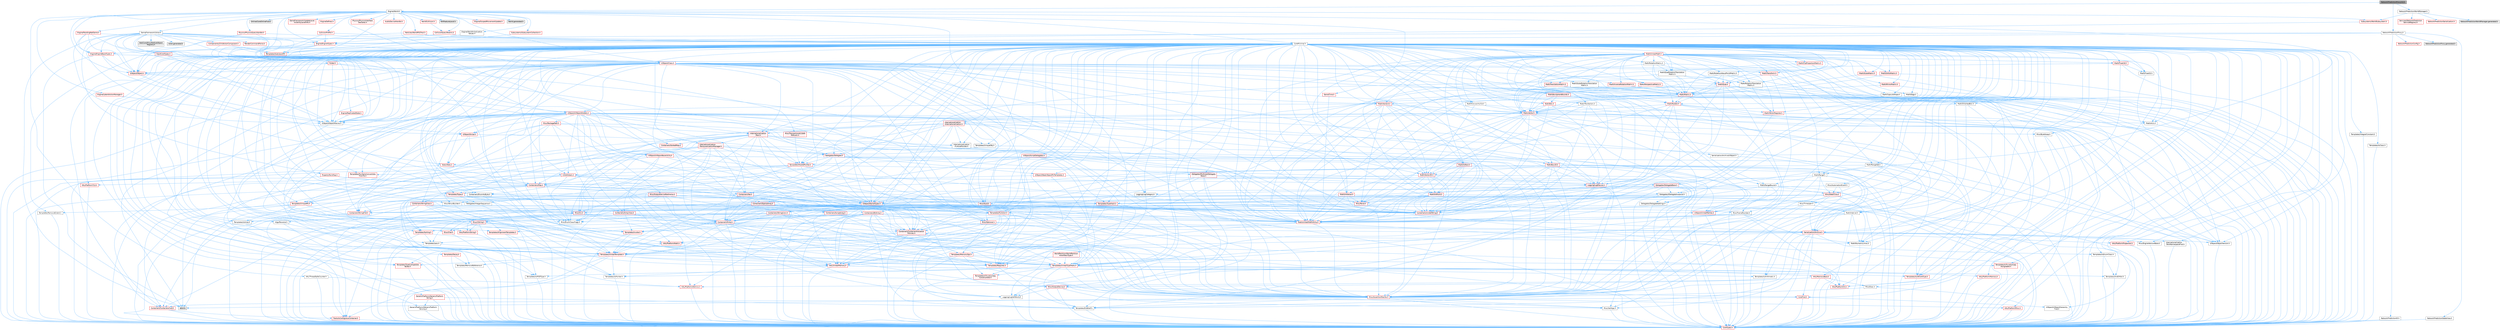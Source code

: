 digraph "NetworkPredictionProxyInit.h"
{
 // INTERACTIVE_SVG=YES
 // LATEX_PDF_SIZE
  bgcolor="transparent";
  edge [fontname=Helvetica,fontsize=10,labelfontname=Helvetica,labelfontsize=10];
  node [fontname=Helvetica,fontsize=10,shape=box,height=0.2,width=0.4];
  Node1 [id="Node000001",label="NetworkPredictionProxyInit.h",height=0.2,width=0.4,color="gray40", fillcolor="grey60", style="filled", fontcolor="black",tooltip=" "];
  Node1 -> Node2 [id="edge1_Node000001_Node000002",color="steelblue1",style="solid",tooltip=" "];
  Node2 [id="Node000002",label="Engine/World.h",height=0.2,width=0.4,color="grey40", fillcolor="white", style="filled",URL="$dd/d5b/World_8h.html",tooltip=" "];
  Node2 -> Node3 [id="edge2_Node000002_Node000003",color="steelblue1",style="solid",tooltip=" "];
  Node3 [id="Node000003",label="CoreMinimal.h",height=0.2,width=0.4,color="grey40", fillcolor="white", style="filled",URL="$d7/d67/CoreMinimal_8h.html",tooltip=" "];
  Node3 -> Node4 [id="edge3_Node000003_Node000004",color="steelblue1",style="solid",tooltip=" "];
  Node4 [id="Node000004",label="CoreTypes.h",height=0.2,width=0.4,color="red", fillcolor="#FFF0F0", style="filled",URL="$dc/dec/CoreTypes_8h.html",tooltip=" "];
  Node3 -> Node18 [id="edge4_Node000003_Node000018",color="steelblue1",style="solid",tooltip=" "];
  Node18 [id="Node000018",label="CoreFwd.h",height=0.2,width=0.4,color="red", fillcolor="#FFF0F0", style="filled",URL="$d1/d1e/CoreFwd_8h.html",tooltip=" "];
  Node18 -> Node4 [id="edge5_Node000018_Node000004",color="steelblue1",style="solid",tooltip=" "];
  Node18 -> Node19 [id="edge6_Node000018_Node000019",color="steelblue1",style="solid",tooltip=" "];
  Node19 [id="Node000019",label="Containers/ContainersFwd.h",height=0.2,width=0.4,color="red", fillcolor="#FFF0F0", style="filled",URL="$d4/d0a/ContainersFwd_8h.html",tooltip=" "];
  Node19 -> Node4 [id="edge7_Node000019_Node000004",color="steelblue1",style="solid",tooltip=" "];
  Node19 -> Node20 [id="edge8_Node000019_Node000020",color="steelblue1",style="solid",tooltip=" "];
  Node20 [id="Node000020",label="Traits/IsContiguousContainer.h",height=0.2,width=0.4,color="red", fillcolor="#FFF0F0", style="filled",URL="$d5/d3c/IsContiguousContainer_8h.html",tooltip=" "];
  Node20 -> Node4 [id="edge9_Node000020_Node000004",color="steelblue1",style="solid",tooltip=" "];
  Node18 -> Node24 [id="edge10_Node000018_Node000024",color="steelblue1",style="solid",tooltip=" "];
  Node24 [id="Node000024",label="UObject/UObjectHierarchy\lFwd.h",height=0.2,width=0.4,color="grey40", fillcolor="white", style="filled",URL="$d3/d13/UObjectHierarchyFwd_8h.html",tooltip=" "];
  Node3 -> Node24 [id="edge11_Node000003_Node000024",color="steelblue1",style="solid",tooltip=" "];
  Node3 -> Node19 [id="edge12_Node000003_Node000019",color="steelblue1",style="solid",tooltip=" "];
  Node3 -> Node25 [id="edge13_Node000003_Node000025",color="steelblue1",style="solid",tooltip=" "];
  Node25 [id="Node000025",label="Misc/VarArgs.h",height=0.2,width=0.4,color="grey40", fillcolor="white", style="filled",URL="$d5/d6f/VarArgs_8h.html",tooltip=" "];
  Node25 -> Node4 [id="edge14_Node000025_Node000004",color="steelblue1",style="solid",tooltip=" "];
  Node3 -> Node26 [id="edge15_Node000003_Node000026",color="steelblue1",style="solid",tooltip=" "];
  Node26 [id="Node000026",label="Logging/LogVerbosity.h",height=0.2,width=0.4,color="grey40", fillcolor="white", style="filled",URL="$d2/d8f/LogVerbosity_8h.html",tooltip=" "];
  Node26 -> Node4 [id="edge16_Node000026_Node000004",color="steelblue1",style="solid",tooltip=" "];
  Node3 -> Node27 [id="edge17_Node000003_Node000027",color="steelblue1",style="solid",tooltip=" "];
  Node27 [id="Node000027",label="Misc/OutputDevice.h",height=0.2,width=0.4,color="red", fillcolor="#FFF0F0", style="filled",URL="$d7/d32/OutputDevice_8h.html",tooltip=" "];
  Node27 -> Node18 [id="edge18_Node000027_Node000018",color="steelblue1",style="solid",tooltip=" "];
  Node27 -> Node4 [id="edge19_Node000027_Node000004",color="steelblue1",style="solid",tooltip=" "];
  Node27 -> Node26 [id="edge20_Node000027_Node000026",color="steelblue1",style="solid",tooltip=" "];
  Node27 -> Node25 [id="edge21_Node000027_Node000025",color="steelblue1",style="solid",tooltip=" "];
  Node3 -> Node33 [id="edge22_Node000003_Node000033",color="steelblue1",style="solid",tooltip=" "];
  Node33 [id="Node000033",label="HAL/PlatformCrt.h",height=0.2,width=0.4,color="red", fillcolor="#FFF0F0", style="filled",URL="$d8/d75/PlatformCrt_8h.html",tooltip=" "];
  Node3 -> Node43 [id="edge23_Node000003_Node000043",color="steelblue1",style="solid",tooltip=" "];
  Node43 [id="Node000043",label="HAL/PlatformMisc.h",height=0.2,width=0.4,color="red", fillcolor="#FFF0F0", style="filled",URL="$d0/df5/PlatformMisc_8h.html",tooltip=" "];
  Node43 -> Node4 [id="edge24_Node000043_Node000004",color="steelblue1",style="solid",tooltip=" "];
  Node3 -> Node62 [id="edge25_Node000003_Node000062",color="steelblue1",style="solid",tooltip=" "];
  Node62 [id="Node000062",label="Misc/AssertionMacros.h",height=0.2,width=0.4,color="red", fillcolor="#FFF0F0", style="filled",URL="$d0/dfa/AssertionMacros_8h.html",tooltip=" "];
  Node62 -> Node4 [id="edge26_Node000062_Node000004",color="steelblue1",style="solid",tooltip=" "];
  Node62 -> Node43 [id="edge27_Node000062_Node000043",color="steelblue1",style="solid",tooltip=" "];
  Node62 -> Node63 [id="edge28_Node000062_Node000063",color="steelblue1",style="solid",tooltip=" "];
  Node63 [id="Node000063",label="Templates/EnableIf.h",height=0.2,width=0.4,color="grey40", fillcolor="white", style="filled",URL="$d7/d60/EnableIf_8h.html",tooltip=" "];
  Node63 -> Node4 [id="edge29_Node000063_Node000004",color="steelblue1",style="solid",tooltip=" "];
  Node62 -> Node25 [id="edge30_Node000062_Node000025",color="steelblue1",style="solid",tooltip=" "];
  Node62 -> Node70 [id="edge31_Node000062_Node000070",color="steelblue1",style="solid",tooltip=" "];
  Node70 [id="Node000070",label="atomic",height=0.2,width=0.4,color="grey60", fillcolor="#E0E0E0", style="filled",tooltip=" "];
  Node3 -> Node71 [id="edge32_Node000003_Node000071",color="steelblue1",style="solid",tooltip=" "];
  Node71 [id="Node000071",label="Templates/IsPointer.h",height=0.2,width=0.4,color="grey40", fillcolor="white", style="filled",URL="$d7/d05/IsPointer_8h.html",tooltip=" "];
  Node71 -> Node4 [id="edge33_Node000071_Node000004",color="steelblue1",style="solid",tooltip=" "];
  Node3 -> Node72 [id="edge34_Node000003_Node000072",color="steelblue1",style="solid",tooltip=" "];
  Node72 [id="Node000072",label="HAL/PlatformMemory.h",height=0.2,width=0.4,color="red", fillcolor="#FFF0F0", style="filled",URL="$de/d68/PlatformMemory_8h.html",tooltip=" "];
  Node72 -> Node4 [id="edge35_Node000072_Node000004",color="steelblue1",style="solid",tooltip=" "];
  Node3 -> Node55 [id="edge36_Node000003_Node000055",color="steelblue1",style="solid",tooltip=" "];
  Node55 [id="Node000055",label="HAL/PlatformAtomics.h",height=0.2,width=0.4,color="red", fillcolor="#FFF0F0", style="filled",URL="$d3/d36/PlatformAtomics_8h.html",tooltip=" "];
  Node55 -> Node4 [id="edge37_Node000055_Node000004",color="steelblue1",style="solid",tooltip=" "];
  Node3 -> Node77 [id="edge38_Node000003_Node000077",color="steelblue1",style="solid",tooltip=" "];
  Node77 [id="Node000077",label="Misc/Exec.h",height=0.2,width=0.4,color="grey40", fillcolor="white", style="filled",URL="$de/ddb/Exec_8h.html",tooltip=" "];
  Node77 -> Node4 [id="edge39_Node000077_Node000004",color="steelblue1",style="solid",tooltip=" "];
  Node77 -> Node62 [id="edge40_Node000077_Node000062",color="steelblue1",style="solid",tooltip=" "];
  Node3 -> Node78 [id="edge41_Node000003_Node000078",color="steelblue1",style="solid",tooltip=" "];
  Node78 [id="Node000078",label="HAL/MemoryBase.h",height=0.2,width=0.4,color="red", fillcolor="#FFF0F0", style="filled",URL="$d6/d9f/MemoryBase_8h.html",tooltip=" "];
  Node78 -> Node4 [id="edge42_Node000078_Node000004",color="steelblue1",style="solid",tooltip=" "];
  Node78 -> Node55 [id="edge43_Node000078_Node000055",color="steelblue1",style="solid",tooltip=" "];
  Node78 -> Node33 [id="edge44_Node000078_Node000033",color="steelblue1",style="solid",tooltip=" "];
  Node78 -> Node77 [id="edge45_Node000078_Node000077",color="steelblue1",style="solid",tooltip=" "];
  Node78 -> Node27 [id="edge46_Node000078_Node000027",color="steelblue1",style="solid",tooltip=" "];
  Node3 -> Node88 [id="edge47_Node000003_Node000088",color="steelblue1",style="solid",tooltip=" "];
  Node88 [id="Node000088",label="HAL/UnrealMemory.h",height=0.2,width=0.4,color="red", fillcolor="#FFF0F0", style="filled",URL="$d9/d96/UnrealMemory_8h.html",tooltip=" "];
  Node88 -> Node4 [id="edge48_Node000088_Node000004",color="steelblue1",style="solid",tooltip=" "];
  Node88 -> Node78 [id="edge49_Node000088_Node000078",color="steelblue1",style="solid",tooltip=" "];
  Node88 -> Node72 [id="edge50_Node000088_Node000072",color="steelblue1",style="solid",tooltip=" "];
  Node88 -> Node71 [id="edge51_Node000088_Node000071",color="steelblue1",style="solid",tooltip=" "];
  Node3 -> Node90 [id="edge52_Node000003_Node000090",color="steelblue1",style="solid",tooltip=" "];
  Node90 [id="Node000090",label="Templates/IsArithmetic.h",height=0.2,width=0.4,color="grey40", fillcolor="white", style="filled",URL="$d2/d5d/IsArithmetic_8h.html",tooltip=" "];
  Node90 -> Node4 [id="edge53_Node000090_Node000004",color="steelblue1",style="solid",tooltip=" "];
  Node3 -> Node84 [id="edge54_Node000003_Node000084",color="steelblue1",style="solid",tooltip=" "];
  Node84 [id="Node000084",label="Templates/AndOrNot.h",height=0.2,width=0.4,color="grey40", fillcolor="white", style="filled",URL="$db/d0a/AndOrNot_8h.html",tooltip=" "];
  Node84 -> Node4 [id="edge55_Node000084_Node000004",color="steelblue1",style="solid",tooltip=" "];
  Node3 -> Node91 [id="edge56_Node000003_Node000091",color="steelblue1",style="solid",tooltip=" "];
  Node91 [id="Node000091",label="Templates/IsPODType.h",height=0.2,width=0.4,color="grey40", fillcolor="white", style="filled",URL="$d7/db1/IsPODType_8h.html",tooltip=" "];
  Node91 -> Node4 [id="edge57_Node000091_Node000004",color="steelblue1",style="solid",tooltip=" "];
  Node3 -> Node92 [id="edge58_Node000003_Node000092",color="steelblue1",style="solid",tooltip=" "];
  Node92 [id="Node000092",label="Templates/IsUECoreType.h",height=0.2,width=0.4,color="red", fillcolor="#FFF0F0", style="filled",URL="$d1/db8/IsUECoreType_8h.html",tooltip=" "];
  Node92 -> Node4 [id="edge59_Node000092_Node000004",color="steelblue1",style="solid",tooltip=" "];
  Node3 -> Node85 [id="edge60_Node000003_Node000085",color="steelblue1",style="solid",tooltip=" "];
  Node85 [id="Node000085",label="Templates/IsTriviallyCopy\lConstructible.h",height=0.2,width=0.4,color="red", fillcolor="#FFF0F0", style="filled",URL="$d3/d78/IsTriviallyCopyConstructible_8h.html",tooltip=" "];
  Node85 -> Node4 [id="edge61_Node000085_Node000004",color="steelblue1",style="solid",tooltip=" "];
  Node3 -> Node93 [id="edge62_Node000003_Node000093",color="steelblue1",style="solid",tooltip=" "];
  Node93 [id="Node000093",label="Templates/UnrealTypeTraits.h",height=0.2,width=0.4,color="red", fillcolor="#FFF0F0", style="filled",URL="$d2/d2d/UnrealTypeTraits_8h.html",tooltip=" "];
  Node93 -> Node4 [id="edge63_Node000093_Node000004",color="steelblue1",style="solid",tooltip=" "];
  Node93 -> Node71 [id="edge64_Node000093_Node000071",color="steelblue1",style="solid",tooltip=" "];
  Node93 -> Node62 [id="edge65_Node000093_Node000062",color="steelblue1",style="solid",tooltip=" "];
  Node93 -> Node84 [id="edge66_Node000093_Node000084",color="steelblue1",style="solid",tooltip=" "];
  Node93 -> Node63 [id="edge67_Node000093_Node000063",color="steelblue1",style="solid",tooltip=" "];
  Node93 -> Node90 [id="edge68_Node000093_Node000090",color="steelblue1",style="solid",tooltip=" "];
  Node93 -> Node91 [id="edge69_Node000093_Node000091",color="steelblue1",style="solid",tooltip=" "];
  Node93 -> Node92 [id="edge70_Node000093_Node000092",color="steelblue1",style="solid",tooltip=" "];
  Node93 -> Node85 [id="edge71_Node000093_Node000085",color="steelblue1",style="solid",tooltip=" "];
  Node3 -> Node63 [id="edge72_Node000003_Node000063",color="steelblue1",style="solid",tooltip=" "];
  Node3 -> Node95 [id="edge73_Node000003_Node000095",color="steelblue1",style="solid",tooltip=" "];
  Node95 [id="Node000095",label="Templates/RemoveReference.h",height=0.2,width=0.4,color="grey40", fillcolor="white", style="filled",URL="$da/dbe/RemoveReference_8h.html",tooltip=" "];
  Node95 -> Node4 [id="edge74_Node000095_Node000004",color="steelblue1",style="solid",tooltip=" "];
  Node3 -> Node96 [id="edge75_Node000003_Node000096",color="steelblue1",style="solid",tooltip=" "];
  Node96 [id="Node000096",label="Templates/IntegralConstant.h",height=0.2,width=0.4,color="grey40", fillcolor="white", style="filled",URL="$db/d1b/IntegralConstant_8h.html",tooltip=" "];
  Node96 -> Node4 [id="edge76_Node000096_Node000004",color="steelblue1",style="solid",tooltip=" "];
  Node3 -> Node97 [id="edge77_Node000003_Node000097",color="steelblue1",style="solid",tooltip=" "];
  Node97 [id="Node000097",label="Templates/IsClass.h",height=0.2,width=0.4,color="grey40", fillcolor="white", style="filled",URL="$db/dcb/IsClass_8h.html",tooltip=" "];
  Node97 -> Node4 [id="edge78_Node000097_Node000004",color="steelblue1",style="solid",tooltip=" "];
  Node3 -> Node98 [id="edge79_Node000003_Node000098",color="steelblue1",style="solid",tooltip=" "];
  Node98 [id="Node000098",label="Templates/TypeCompatible\lBytes.h",height=0.2,width=0.4,color="red", fillcolor="#FFF0F0", style="filled",URL="$df/d0a/TypeCompatibleBytes_8h.html",tooltip=" "];
  Node98 -> Node4 [id="edge80_Node000098_Node000004",color="steelblue1",style="solid",tooltip=" "];
  Node3 -> Node20 [id="edge81_Node000003_Node000020",color="steelblue1",style="solid",tooltip=" "];
  Node3 -> Node99 [id="edge82_Node000003_Node000099",color="steelblue1",style="solid",tooltip=" "];
  Node99 [id="Node000099",label="Templates/UnrealTemplate.h",height=0.2,width=0.4,color="red", fillcolor="#FFF0F0", style="filled",URL="$d4/d24/UnrealTemplate_8h.html",tooltip=" "];
  Node99 -> Node4 [id="edge83_Node000099_Node000004",color="steelblue1",style="solid",tooltip=" "];
  Node99 -> Node71 [id="edge84_Node000099_Node000071",color="steelblue1",style="solid",tooltip=" "];
  Node99 -> Node88 [id="edge85_Node000099_Node000088",color="steelblue1",style="solid",tooltip=" "];
  Node99 -> Node93 [id="edge86_Node000099_Node000093",color="steelblue1",style="solid",tooltip=" "];
  Node99 -> Node95 [id="edge87_Node000099_Node000095",color="steelblue1",style="solid",tooltip=" "];
  Node99 -> Node65 [id="edge88_Node000099_Node000065",color="steelblue1",style="solid",tooltip=" "];
  Node65 [id="Node000065",label="Templates/Requires.h",height=0.2,width=0.4,color="red", fillcolor="#FFF0F0", style="filled",URL="$dc/d96/Requires_8h.html",tooltip=" "];
  Node65 -> Node63 [id="edge89_Node000065_Node000063",color="steelblue1",style="solid",tooltip=" "];
  Node99 -> Node98 [id="edge90_Node000099_Node000098",color="steelblue1",style="solid",tooltip=" "];
  Node99 -> Node20 [id="edge91_Node000099_Node000020",color="steelblue1",style="solid",tooltip=" "];
  Node3 -> Node48 [id="edge92_Node000003_Node000048",color="steelblue1",style="solid",tooltip=" "];
  Node48 [id="Node000048",label="Math/NumericLimits.h",height=0.2,width=0.4,color="grey40", fillcolor="white", style="filled",URL="$df/d1b/NumericLimits_8h.html",tooltip=" "];
  Node48 -> Node4 [id="edge93_Node000048_Node000004",color="steelblue1",style="solid",tooltip=" "];
  Node3 -> Node103 [id="edge94_Node000003_Node000103",color="steelblue1",style="solid",tooltip=" "];
  Node103 [id="Node000103",label="HAL/PlatformMath.h",height=0.2,width=0.4,color="red", fillcolor="#FFF0F0", style="filled",URL="$dc/d53/PlatformMath_8h.html",tooltip=" "];
  Node103 -> Node4 [id="edge95_Node000103_Node000004",color="steelblue1",style="solid",tooltip=" "];
  Node3 -> Node86 [id="edge96_Node000003_Node000086",color="steelblue1",style="solid",tooltip=" "];
  Node86 [id="Node000086",label="Templates/IsTriviallyCopy\lAssignable.h",height=0.2,width=0.4,color="red", fillcolor="#FFF0F0", style="filled",URL="$d2/df2/IsTriviallyCopyAssignable_8h.html",tooltip=" "];
  Node86 -> Node4 [id="edge97_Node000086_Node000004",color="steelblue1",style="solid",tooltip=" "];
  Node3 -> Node111 [id="edge98_Node000003_Node000111",color="steelblue1",style="solid",tooltip=" "];
  Node111 [id="Node000111",label="Templates/MemoryOps.h",height=0.2,width=0.4,color="red", fillcolor="#FFF0F0", style="filled",URL="$db/dea/MemoryOps_8h.html",tooltip=" "];
  Node111 -> Node4 [id="edge99_Node000111_Node000004",color="steelblue1",style="solid",tooltip=" "];
  Node111 -> Node88 [id="edge100_Node000111_Node000088",color="steelblue1",style="solid",tooltip=" "];
  Node111 -> Node86 [id="edge101_Node000111_Node000086",color="steelblue1",style="solid",tooltip=" "];
  Node111 -> Node85 [id="edge102_Node000111_Node000085",color="steelblue1",style="solid",tooltip=" "];
  Node111 -> Node65 [id="edge103_Node000111_Node000065",color="steelblue1",style="solid",tooltip=" "];
  Node111 -> Node93 [id="edge104_Node000111_Node000093",color="steelblue1",style="solid",tooltip=" "];
  Node3 -> Node112 [id="edge105_Node000003_Node000112",color="steelblue1",style="solid",tooltip=" "];
  Node112 [id="Node000112",label="Containers/ContainerAllocation\lPolicies.h",height=0.2,width=0.4,color="red", fillcolor="#FFF0F0", style="filled",URL="$d7/dff/ContainerAllocationPolicies_8h.html",tooltip=" "];
  Node112 -> Node4 [id="edge106_Node000112_Node000004",color="steelblue1",style="solid",tooltip=" "];
  Node112 -> Node112 [id="edge107_Node000112_Node000112",color="steelblue1",style="solid",tooltip=" "];
  Node112 -> Node103 [id="edge108_Node000112_Node000103",color="steelblue1",style="solid",tooltip=" "];
  Node112 -> Node88 [id="edge109_Node000112_Node000088",color="steelblue1",style="solid",tooltip=" "];
  Node112 -> Node48 [id="edge110_Node000112_Node000048",color="steelblue1",style="solid",tooltip=" "];
  Node112 -> Node62 [id="edge111_Node000112_Node000062",color="steelblue1",style="solid",tooltip=" "];
  Node112 -> Node111 [id="edge112_Node000112_Node000111",color="steelblue1",style="solid",tooltip=" "];
  Node112 -> Node98 [id="edge113_Node000112_Node000098",color="steelblue1",style="solid",tooltip=" "];
  Node3 -> Node115 [id="edge114_Node000003_Node000115",color="steelblue1",style="solid",tooltip=" "];
  Node115 [id="Node000115",label="Templates/IsEnumClass.h",height=0.2,width=0.4,color="grey40", fillcolor="white", style="filled",URL="$d7/d15/IsEnumClass_8h.html",tooltip=" "];
  Node115 -> Node4 [id="edge115_Node000115_Node000004",color="steelblue1",style="solid",tooltip=" "];
  Node115 -> Node84 [id="edge116_Node000115_Node000084",color="steelblue1",style="solid",tooltip=" "];
  Node3 -> Node116 [id="edge117_Node000003_Node000116",color="steelblue1",style="solid",tooltip=" "];
  Node116 [id="Node000116",label="HAL/PlatformProperties.h",height=0.2,width=0.4,color="red", fillcolor="#FFF0F0", style="filled",URL="$d9/db0/PlatformProperties_8h.html",tooltip=" "];
  Node116 -> Node4 [id="edge118_Node000116_Node000004",color="steelblue1",style="solid",tooltip=" "];
  Node3 -> Node119 [id="edge119_Node000003_Node000119",color="steelblue1",style="solid",tooltip=" "];
  Node119 [id="Node000119",label="Misc/EngineVersionBase.h",height=0.2,width=0.4,color="grey40", fillcolor="white", style="filled",URL="$d5/d2b/EngineVersionBase_8h.html",tooltip=" "];
  Node119 -> Node4 [id="edge120_Node000119_Node000004",color="steelblue1",style="solid",tooltip=" "];
  Node3 -> Node120 [id="edge121_Node000003_Node000120",color="steelblue1",style="solid",tooltip=" "];
  Node120 [id="Node000120",label="Internationalization\l/TextNamespaceFwd.h",height=0.2,width=0.4,color="grey40", fillcolor="white", style="filled",URL="$d8/d97/TextNamespaceFwd_8h.html",tooltip=" "];
  Node120 -> Node4 [id="edge122_Node000120_Node000004",color="steelblue1",style="solid",tooltip=" "];
  Node3 -> Node121 [id="edge123_Node000003_Node000121",color="steelblue1",style="solid",tooltip=" "];
  Node121 [id="Node000121",label="Serialization/Archive.h",height=0.2,width=0.4,color="red", fillcolor="#FFF0F0", style="filled",URL="$d7/d3b/Archive_8h.html",tooltip=" "];
  Node121 -> Node18 [id="edge124_Node000121_Node000018",color="steelblue1",style="solid",tooltip=" "];
  Node121 -> Node4 [id="edge125_Node000121_Node000004",color="steelblue1",style="solid",tooltip=" "];
  Node121 -> Node116 [id="edge126_Node000121_Node000116",color="steelblue1",style="solid",tooltip=" "];
  Node121 -> Node120 [id="edge127_Node000121_Node000120",color="steelblue1",style="solid",tooltip=" "];
  Node121 -> Node62 [id="edge128_Node000121_Node000062",color="steelblue1",style="solid",tooltip=" "];
  Node121 -> Node119 [id="edge129_Node000121_Node000119",color="steelblue1",style="solid",tooltip=" "];
  Node121 -> Node25 [id="edge130_Node000121_Node000025",color="steelblue1",style="solid",tooltip=" "];
  Node121 -> Node63 [id="edge131_Node000121_Node000063",color="steelblue1",style="solid",tooltip=" "];
  Node121 -> Node115 [id="edge132_Node000121_Node000115",color="steelblue1",style="solid",tooltip=" "];
  Node121 -> Node99 [id="edge133_Node000121_Node000099",color="steelblue1",style="solid",tooltip=" "];
  Node121 -> Node124 [id="edge134_Node000121_Node000124",color="steelblue1",style="solid",tooltip=" "];
  Node124 [id="Node000124",label="UObject/ObjectVersion.h",height=0.2,width=0.4,color="grey40", fillcolor="white", style="filled",URL="$da/d63/ObjectVersion_8h.html",tooltip=" "];
  Node124 -> Node4 [id="edge135_Node000124_Node000004",color="steelblue1",style="solid",tooltip=" "];
  Node3 -> Node125 [id="edge136_Node000003_Node000125",color="steelblue1",style="solid",tooltip=" "];
  Node125 [id="Node000125",label="Templates/Less.h",height=0.2,width=0.4,color="grey40", fillcolor="white", style="filled",URL="$de/dc8/Less_8h.html",tooltip=" "];
  Node125 -> Node4 [id="edge137_Node000125_Node000004",color="steelblue1",style="solid",tooltip=" "];
  Node125 -> Node99 [id="edge138_Node000125_Node000099",color="steelblue1",style="solid",tooltip=" "];
  Node3 -> Node126 [id="edge139_Node000003_Node000126",color="steelblue1",style="solid",tooltip=" "];
  Node126 [id="Node000126",label="Templates/Sorting.h",height=0.2,width=0.4,color="red", fillcolor="#FFF0F0", style="filled",URL="$d3/d9e/Sorting_8h.html",tooltip=" "];
  Node126 -> Node4 [id="edge140_Node000126_Node000004",color="steelblue1",style="solid",tooltip=" "];
  Node126 -> Node103 [id="edge141_Node000126_Node000103",color="steelblue1",style="solid",tooltip=" "];
  Node126 -> Node125 [id="edge142_Node000126_Node000125",color="steelblue1",style="solid",tooltip=" "];
  Node3 -> Node137 [id="edge143_Node000003_Node000137",color="steelblue1",style="solid",tooltip=" "];
  Node137 [id="Node000137",label="Misc/Char.h",height=0.2,width=0.4,color="red", fillcolor="#FFF0F0", style="filled",URL="$d0/d58/Char_8h.html",tooltip=" "];
  Node137 -> Node4 [id="edge144_Node000137_Node000004",color="steelblue1",style="solid",tooltip=" "];
  Node3 -> Node140 [id="edge145_Node000003_Node000140",color="steelblue1",style="solid",tooltip=" "];
  Node140 [id="Node000140",label="GenericPlatform/GenericPlatform\lStricmp.h",height=0.2,width=0.4,color="grey40", fillcolor="white", style="filled",URL="$d2/d86/GenericPlatformStricmp_8h.html",tooltip=" "];
  Node140 -> Node4 [id="edge146_Node000140_Node000004",color="steelblue1",style="solid",tooltip=" "];
  Node3 -> Node141 [id="edge147_Node000003_Node000141",color="steelblue1",style="solid",tooltip=" "];
  Node141 [id="Node000141",label="GenericPlatform/GenericPlatform\lString.h",height=0.2,width=0.4,color="red", fillcolor="#FFF0F0", style="filled",URL="$dd/d20/GenericPlatformString_8h.html",tooltip=" "];
  Node141 -> Node4 [id="edge148_Node000141_Node000004",color="steelblue1",style="solid",tooltip=" "];
  Node141 -> Node140 [id="edge149_Node000141_Node000140",color="steelblue1",style="solid",tooltip=" "];
  Node141 -> Node63 [id="edge150_Node000141_Node000063",color="steelblue1",style="solid",tooltip=" "];
  Node3 -> Node74 [id="edge151_Node000003_Node000074",color="steelblue1",style="solid",tooltip=" "];
  Node74 [id="Node000074",label="HAL/PlatformString.h",height=0.2,width=0.4,color="red", fillcolor="#FFF0F0", style="filled",URL="$db/db5/PlatformString_8h.html",tooltip=" "];
  Node74 -> Node4 [id="edge152_Node000074_Node000004",color="steelblue1",style="solid",tooltip=" "];
  Node3 -> Node144 [id="edge153_Node000003_Node000144",color="steelblue1",style="solid",tooltip=" "];
  Node144 [id="Node000144",label="Misc/CString.h",height=0.2,width=0.4,color="red", fillcolor="#FFF0F0", style="filled",URL="$d2/d49/CString_8h.html",tooltip=" "];
  Node144 -> Node4 [id="edge154_Node000144_Node000004",color="steelblue1",style="solid",tooltip=" "];
  Node144 -> Node33 [id="edge155_Node000144_Node000033",color="steelblue1",style="solid",tooltip=" "];
  Node144 -> Node74 [id="edge156_Node000144_Node000074",color="steelblue1",style="solid",tooltip=" "];
  Node144 -> Node62 [id="edge157_Node000144_Node000062",color="steelblue1",style="solid",tooltip=" "];
  Node144 -> Node137 [id="edge158_Node000144_Node000137",color="steelblue1",style="solid",tooltip=" "];
  Node144 -> Node25 [id="edge159_Node000144_Node000025",color="steelblue1",style="solid",tooltip=" "];
  Node3 -> Node145 [id="edge160_Node000003_Node000145",color="steelblue1",style="solid",tooltip=" "];
  Node145 [id="Node000145",label="Misc/Crc.h",height=0.2,width=0.4,color="red", fillcolor="#FFF0F0", style="filled",URL="$d4/dd2/Crc_8h.html",tooltip=" "];
  Node145 -> Node4 [id="edge161_Node000145_Node000004",color="steelblue1",style="solid",tooltip=" "];
  Node145 -> Node74 [id="edge162_Node000145_Node000074",color="steelblue1",style="solid",tooltip=" "];
  Node145 -> Node62 [id="edge163_Node000145_Node000062",color="steelblue1",style="solid",tooltip=" "];
  Node145 -> Node144 [id="edge164_Node000145_Node000144",color="steelblue1",style="solid",tooltip=" "];
  Node145 -> Node137 [id="edge165_Node000145_Node000137",color="steelblue1",style="solid",tooltip=" "];
  Node145 -> Node93 [id="edge166_Node000145_Node000093",color="steelblue1",style="solid",tooltip=" "];
  Node3 -> Node136 [id="edge167_Node000003_Node000136",color="steelblue1",style="solid",tooltip=" "];
  Node136 [id="Node000136",label="Math/UnrealMathUtility.h",height=0.2,width=0.4,color="red", fillcolor="#FFF0F0", style="filled",URL="$db/db8/UnrealMathUtility_8h.html",tooltip=" "];
  Node136 -> Node4 [id="edge168_Node000136_Node000004",color="steelblue1",style="solid",tooltip=" "];
  Node136 -> Node62 [id="edge169_Node000136_Node000062",color="steelblue1",style="solid",tooltip=" "];
  Node136 -> Node103 [id="edge170_Node000136_Node000103",color="steelblue1",style="solid",tooltip=" "];
  Node136 -> Node65 [id="edge171_Node000136_Node000065",color="steelblue1",style="solid",tooltip=" "];
  Node3 -> Node146 [id="edge172_Node000003_Node000146",color="steelblue1",style="solid",tooltip=" "];
  Node146 [id="Node000146",label="Containers/UnrealString.h",height=0.2,width=0.4,color="red", fillcolor="#FFF0F0", style="filled",URL="$d5/dba/UnrealString_8h.html",tooltip=" "];
  Node3 -> Node150 [id="edge173_Node000003_Node000150",color="steelblue1",style="solid",tooltip=" "];
  Node150 [id="Node000150",label="Containers/Array.h",height=0.2,width=0.4,color="red", fillcolor="#FFF0F0", style="filled",URL="$df/dd0/Array_8h.html",tooltip=" "];
  Node150 -> Node4 [id="edge174_Node000150_Node000004",color="steelblue1",style="solid",tooltip=" "];
  Node150 -> Node62 [id="edge175_Node000150_Node000062",color="steelblue1",style="solid",tooltip=" "];
  Node150 -> Node88 [id="edge176_Node000150_Node000088",color="steelblue1",style="solid",tooltip=" "];
  Node150 -> Node93 [id="edge177_Node000150_Node000093",color="steelblue1",style="solid",tooltip=" "];
  Node150 -> Node99 [id="edge178_Node000150_Node000099",color="steelblue1",style="solid",tooltip=" "];
  Node150 -> Node112 [id="edge179_Node000150_Node000112",color="steelblue1",style="solid",tooltip=" "];
  Node150 -> Node121 [id="edge180_Node000150_Node000121",color="steelblue1",style="solid",tooltip=" "];
  Node150 -> Node129 [id="edge181_Node000150_Node000129",color="steelblue1",style="solid",tooltip=" "];
  Node129 [id="Node000129",label="Templates/Invoke.h",height=0.2,width=0.4,color="red", fillcolor="#FFF0F0", style="filled",URL="$d7/deb/Invoke_8h.html",tooltip=" "];
  Node129 -> Node4 [id="edge182_Node000129_Node000004",color="steelblue1",style="solid",tooltip=" "];
  Node129 -> Node99 [id="edge183_Node000129_Node000099",color="steelblue1",style="solid",tooltip=" "];
  Node150 -> Node125 [id="edge184_Node000150_Node000125",color="steelblue1",style="solid",tooltip=" "];
  Node150 -> Node65 [id="edge185_Node000150_Node000065",color="steelblue1",style="solid",tooltip=" "];
  Node150 -> Node126 [id="edge186_Node000150_Node000126",color="steelblue1",style="solid",tooltip=" "];
  Node150 -> Node173 [id="edge187_Node000150_Node000173",color="steelblue1",style="solid",tooltip=" "];
  Node173 [id="Node000173",label="Templates/AlignmentTemplates.h",height=0.2,width=0.4,color="red", fillcolor="#FFF0F0", style="filled",URL="$dd/d32/AlignmentTemplates_8h.html",tooltip=" "];
  Node173 -> Node4 [id="edge188_Node000173_Node000004",color="steelblue1",style="solid",tooltip=" "];
  Node173 -> Node71 [id="edge189_Node000173_Node000071",color="steelblue1",style="solid",tooltip=" "];
  Node3 -> Node174 [id="edge190_Node000003_Node000174",color="steelblue1",style="solid",tooltip=" "];
  Node174 [id="Node000174",label="Misc/FrameNumber.h",height=0.2,width=0.4,color="grey40", fillcolor="white", style="filled",URL="$dd/dbd/FrameNumber_8h.html",tooltip=" "];
  Node174 -> Node4 [id="edge191_Node000174_Node000004",color="steelblue1",style="solid",tooltip=" "];
  Node174 -> Node48 [id="edge192_Node000174_Node000048",color="steelblue1",style="solid",tooltip=" "];
  Node174 -> Node136 [id="edge193_Node000174_Node000136",color="steelblue1",style="solid",tooltip=" "];
  Node174 -> Node63 [id="edge194_Node000174_Node000063",color="steelblue1",style="solid",tooltip=" "];
  Node174 -> Node93 [id="edge195_Node000174_Node000093",color="steelblue1",style="solid",tooltip=" "];
  Node3 -> Node175 [id="edge196_Node000003_Node000175",color="steelblue1",style="solid",tooltip=" "];
  Node175 [id="Node000175",label="Misc/Timespan.h",height=0.2,width=0.4,color="grey40", fillcolor="white", style="filled",URL="$da/dd9/Timespan_8h.html",tooltip=" "];
  Node175 -> Node4 [id="edge197_Node000175_Node000004",color="steelblue1",style="solid",tooltip=" "];
  Node175 -> Node176 [id="edge198_Node000175_Node000176",color="steelblue1",style="solid",tooltip=" "];
  Node176 [id="Node000176",label="Math/Interval.h",height=0.2,width=0.4,color="grey40", fillcolor="white", style="filled",URL="$d1/d55/Interval_8h.html",tooltip=" "];
  Node176 -> Node4 [id="edge199_Node000176_Node000004",color="steelblue1",style="solid",tooltip=" "];
  Node176 -> Node90 [id="edge200_Node000176_Node000090",color="steelblue1",style="solid",tooltip=" "];
  Node176 -> Node93 [id="edge201_Node000176_Node000093",color="steelblue1",style="solid",tooltip=" "];
  Node176 -> Node48 [id="edge202_Node000176_Node000048",color="steelblue1",style="solid",tooltip=" "];
  Node176 -> Node136 [id="edge203_Node000176_Node000136",color="steelblue1",style="solid",tooltip=" "];
  Node175 -> Node136 [id="edge204_Node000175_Node000136",color="steelblue1",style="solid",tooltip=" "];
  Node175 -> Node62 [id="edge205_Node000175_Node000062",color="steelblue1",style="solid",tooltip=" "];
  Node3 -> Node177 [id="edge206_Node000003_Node000177",color="steelblue1",style="solid",tooltip=" "];
  Node177 [id="Node000177",label="Containers/StringConv.h",height=0.2,width=0.4,color="red", fillcolor="#FFF0F0", style="filled",URL="$d3/ddf/StringConv_8h.html",tooltip=" "];
  Node177 -> Node4 [id="edge207_Node000177_Node000004",color="steelblue1",style="solid",tooltip=" "];
  Node177 -> Node62 [id="edge208_Node000177_Node000062",color="steelblue1",style="solid",tooltip=" "];
  Node177 -> Node112 [id="edge209_Node000177_Node000112",color="steelblue1",style="solid",tooltip=" "];
  Node177 -> Node150 [id="edge210_Node000177_Node000150",color="steelblue1",style="solid",tooltip=" "];
  Node177 -> Node144 [id="edge211_Node000177_Node000144",color="steelblue1",style="solid",tooltip=" "];
  Node177 -> Node178 [id="edge212_Node000177_Node000178",color="steelblue1",style="solid",tooltip=" "];
  Node178 [id="Node000178",label="Templates/IsArray.h",height=0.2,width=0.4,color="grey40", fillcolor="white", style="filled",URL="$d8/d8d/IsArray_8h.html",tooltip=" "];
  Node178 -> Node4 [id="edge213_Node000178_Node000004",color="steelblue1",style="solid",tooltip=" "];
  Node177 -> Node99 [id="edge214_Node000177_Node000099",color="steelblue1",style="solid",tooltip=" "];
  Node177 -> Node93 [id="edge215_Node000177_Node000093",color="steelblue1",style="solid",tooltip=" "];
  Node177 -> Node20 [id="edge216_Node000177_Node000020",color="steelblue1",style="solid",tooltip=" "];
  Node3 -> Node179 [id="edge217_Node000003_Node000179",color="steelblue1",style="solid",tooltip=" "];
  Node179 [id="Node000179",label="UObject/UnrealNames.h",height=0.2,width=0.4,color="red", fillcolor="#FFF0F0", style="filled",URL="$d8/db1/UnrealNames_8h.html",tooltip=" "];
  Node179 -> Node4 [id="edge218_Node000179_Node000004",color="steelblue1",style="solid",tooltip=" "];
  Node3 -> Node181 [id="edge219_Node000003_Node000181",color="steelblue1",style="solid",tooltip=" "];
  Node181 [id="Node000181",label="UObject/NameTypes.h",height=0.2,width=0.4,color="red", fillcolor="#FFF0F0", style="filled",URL="$d6/d35/NameTypes_8h.html",tooltip=" "];
  Node181 -> Node4 [id="edge220_Node000181_Node000004",color="steelblue1",style="solid",tooltip=" "];
  Node181 -> Node62 [id="edge221_Node000181_Node000062",color="steelblue1",style="solid",tooltip=" "];
  Node181 -> Node88 [id="edge222_Node000181_Node000088",color="steelblue1",style="solid",tooltip=" "];
  Node181 -> Node93 [id="edge223_Node000181_Node000093",color="steelblue1",style="solid",tooltip=" "];
  Node181 -> Node99 [id="edge224_Node000181_Node000099",color="steelblue1",style="solid",tooltip=" "];
  Node181 -> Node146 [id="edge225_Node000181_Node000146",color="steelblue1",style="solid",tooltip=" "];
  Node181 -> Node177 [id="edge226_Node000181_Node000177",color="steelblue1",style="solid",tooltip=" "];
  Node181 -> Node45 [id="edge227_Node000181_Node000045",color="steelblue1",style="solid",tooltip=" "];
  Node45 [id="Node000045",label="Containers/StringFwd.h",height=0.2,width=0.4,color="red", fillcolor="#FFF0F0", style="filled",URL="$df/d37/StringFwd_8h.html",tooltip=" "];
  Node45 -> Node4 [id="edge228_Node000045_Node000004",color="steelblue1",style="solid",tooltip=" "];
  Node45 -> Node20 [id="edge229_Node000045_Node000020",color="steelblue1",style="solid",tooltip=" "];
  Node181 -> Node179 [id="edge230_Node000181_Node000179",color="steelblue1",style="solid",tooltip=" "];
  Node3 -> Node189 [id="edge231_Node000003_Node000189",color="steelblue1",style="solid",tooltip=" "];
  Node189 [id="Node000189",label="Misc/Parse.h",height=0.2,width=0.4,color="red", fillcolor="#FFF0F0", style="filled",URL="$dc/d71/Parse_8h.html",tooltip=" "];
  Node189 -> Node45 [id="edge232_Node000189_Node000045",color="steelblue1",style="solid",tooltip=" "];
  Node189 -> Node146 [id="edge233_Node000189_Node000146",color="steelblue1",style="solid",tooltip=" "];
  Node189 -> Node4 [id="edge234_Node000189_Node000004",color="steelblue1",style="solid",tooltip=" "];
  Node189 -> Node33 [id="edge235_Node000189_Node000033",color="steelblue1",style="solid",tooltip=" "];
  Node189 -> Node50 [id="edge236_Node000189_Node000050",color="steelblue1",style="solid",tooltip=" "];
  Node50 [id="Node000050",label="Misc/EnumClassFlags.h",height=0.2,width=0.4,color="grey40", fillcolor="white", style="filled",URL="$d8/de7/EnumClassFlags_8h.html",tooltip=" "];
  Node189 -> Node190 [id="edge237_Node000189_Node000190",color="steelblue1",style="solid",tooltip=" "];
  Node190 [id="Node000190",label="Templates/Function.h",height=0.2,width=0.4,color="red", fillcolor="#FFF0F0", style="filled",URL="$df/df5/Function_8h.html",tooltip=" "];
  Node190 -> Node4 [id="edge238_Node000190_Node000004",color="steelblue1",style="solid",tooltip=" "];
  Node190 -> Node62 [id="edge239_Node000190_Node000062",color="steelblue1",style="solid",tooltip=" "];
  Node190 -> Node88 [id="edge240_Node000190_Node000088",color="steelblue1",style="solid",tooltip=" "];
  Node190 -> Node93 [id="edge241_Node000190_Node000093",color="steelblue1",style="solid",tooltip=" "];
  Node190 -> Node129 [id="edge242_Node000190_Node000129",color="steelblue1",style="solid",tooltip=" "];
  Node190 -> Node99 [id="edge243_Node000190_Node000099",color="steelblue1",style="solid",tooltip=" "];
  Node190 -> Node65 [id="edge244_Node000190_Node000065",color="steelblue1",style="solid",tooltip=" "];
  Node190 -> Node136 [id="edge245_Node000190_Node000136",color="steelblue1",style="solid",tooltip=" "];
  Node3 -> Node173 [id="edge246_Node000003_Node000173",color="steelblue1",style="solid",tooltip=" "];
  Node3 -> Node192 [id="edge247_Node000003_Node000192",color="steelblue1",style="solid",tooltip=" "];
  Node192 [id="Node000192",label="Misc/StructBuilder.h",height=0.2,width=0.4,color="grey40", fillcolor="white", style="filled",URL="$d9/db3/StructBuilder_8h.html",tooltip=" "];
  Node192 -> Node4 [id="edge248_Node000192_Node000004",color="steelblue1",style="solid",tooltip=" "];
  Node192 -> Node136 [id="edge249_Node000192_Node000136",color="steelblue1",style="solid",tooltip=" "];
  Node192 -> Node173 [id="edge250_Node000192_Node000173",color="steelblue1",style="solid",tooltip=" "];
  Node3 -> Node105 [id="edge251_Node000003_Node000105",color="steelblue1",style="solid",tooltip=" "];
  Node105 [id="Node000105",label="Templates/Decay.h",height=0.2,width=0.4,color="red", fillcolor="#FFF0F0", style="filled",URL="$dd/d0f/Decay_8h.html",tooltip=" "];
  Node105 -> Node4 [id="edge252_Node000105_Node000004",color="steelblue1",style="solid",tooltip=" "];
  Node105 -> Node95 [id="edge253_Node000105_Node000095",color="steelblue1",style="solid",tooltip=" "];
  Node3 -> Node193 [id="edge254_Node000003_Node000193",color="steelblue1",style="solid",tooltip=" "];
  Node193 [id="Node000193",label="Templates/PointerIsConvertible\lFromTo.h",height=0.2,width=0.4,color="red", fillcolor="#FFF0F0", style="filled",URL="$d6/d65/PointerIsConvertibleFromTo_8h.html",tooltip=" "];
  Node193 -> Node4 [id="edge255_Node000193_Node000004",color="steelblue1",style="solid",tooltip=" "];
  Node3 -> Node129 [id="edge256_Node000003_Node000129",color="steelblue1",style="solid",tooltip=" "];
  Node3 -> Node190 [id="edge257_Node000003_Node000190",color="steelblue1",style="solid",tooltip=" "];
  Node3 -> Node162 [id="edge258_Node000003_Node000162",color="steelblue1",style="solid",tooltip=" "];
  Node162 [id="Node000162",label="Templates/TypeHash.h",height=0.2,width=0.4,color="red", fillcolor="#FFF0F0", style="filled",URL="$d1/d62/TypeHash_8h.html",tooltip=" "];
  Node162 -> Node4 [id="edge259_Node000162_Node000004",color="steelblue1",style="solid",tooltip=" "];
  Node162 -> Node65 [id="edge260_Node000162_Node000065",color="steelblue1",style="solid",tooltip=" "];
  Node162 -> Node145 [id="edge261_Node000162_Node000145",color="steelblue1",style="solid",tooltip=" "];
  Node3 -> Node194 [id="edge262_Node000003_Node000194",color="steelblue1",style="solid",tooltip=" "];
  Node194 [id="Node000194",label="Containers/ScriptArray.h",height=0.2,width=0.4,color="red", fillcolor="#FFF0F0", style="filled",URL="$dc/daf/ScriptArray_8h.html",tooltip=" "];
  Node194 -> Node4 [id="edge263_Node000194_Node000004",color="steelblue1",style="solid",tooltip=" "];
  Node194 -> Node62 [id="edge264_Node000194_Node000062",color="steelblue1",style="solid",tooltip=" "];
  Node194 -> Node88 [id="edge265_Node000194_Node000088",color="steelblue1",style="solid",tooltip=" "];
  Node194 -> Node112 [id="edge266_Node000194_Node000112",color="steelblue1",style="solid",tooltip=" "];
  Node194 -> Node150 [id="edge267_Node000194_Node000150",color="steelblue1",style="solid",tooltip=" "];
  Node3 -> Node195 [id="edge268_Node000003_Node000195",color="steelblue1",style="solid",tooltip=" "];
  Node195 [id="Node000195",label="Containers/BitArray.h",height=0.2,width=0.4,color="red", fillcolor="#FFF0F0", style="filled",URL="$d1/de4/BitArray_8h.html",tooltip=" "];
  Node195 -> Node112 [id="edge269_Node000195_Node000112",color="steelblue1",style="solid",tooltip=" "];
  Node195 -> Node4 [id="edge270_Node000195_Node000004",color="steelblue1",style="solid",tooltip=" "];
  Node195 -> Node55 [id="edge271_Node000195_Node000055",color="steelblue1",style="solid",tooltip=" "];
  Node195 -> Node88 [id="edge272_Node000195_Node000088",color="steelblue1",style="solid",tooltip=" "];
  Node195 -> Node136 [id="edge273_Node000195_Node000136",color="steelblue1",style="solid",tooltip=" "];
  Node195 -> Node62 [id="edge274_Node000195_Node000062",color="steelblue1",style="solid",tooltip=" "];
  Node195 -> Node50 [id="edge275_Node000195_Node000050",color="steelblue1",style="solid",tooltip=" "];
  Node195 -> Node121 [id="edge276_Node000195_Node000121",color="steelblue1",style="solid",tooltip=" "];
  Node195 -> Node63 [id="edge277_Node000195_Node000063",color="steelblue1",style="solid",tooltip=" "];
  Node195 -> Node129 [id="edge278_Node000195_Node000129",color="steelblue1",style="solid",tooltip=" "];
  Node195 -> Node99 [id="edge279_Node000195_Node000099",color="steelblue1",style="solid",tooltip=" "];
  Node195 -> Node93 [id="edge280_Node000195_Node000093",color="steelblue1",style="solid",tooltip=" "];
  Node3 -> Node196 [id="edge281_Node000003_Node000196",color="steelblue1",style="solid",tooltip=" "];
  Node196 [id="Node000196",label="Containers/SparseArray.h",height=0.2,width=0.4,color="red", fillcolor="#FFF0F0", style="filled",URL="$d5/dbf/SparseArray_8h.html",tooltip=" "];
  Node196 -> Node4 [id="edge282_Node000196_Node000004",color="steelblue1",style="solid",tooltip=" "];
  Node196 -> Node62 [id="edge283_Node000196_Node000062",color="steelblue1",style="solid",tooltip=" "];
  Node196 -> Node88 [id="edge284_Node000196_Node000088",color="steelblue1",style="solid",tooltip=" "];
  Node196 -> Node93 [id="edge285_Node000196_Node000093",color="steelblue1",style="solid",tooltip=" "];
  Node196 -> Node99 [id="edge286_Node000196_Node000099",color="steelblue1",style="solid",tooltip=" "];
  Node196 -> Node112 [id="edge287_Node000196_Node000112",color="steelblue1",style="solid",tooltip=" "];
  Node196 -> Node125 [id="edge288_Node000196_Node000125",color="steelblue1",style="solid",tooltip=" "];
  Node196 -> Node150 [id="edge289_Node000196_Node000150",color="steelblue1",style="solid",tooltip=" "];
  Node196 -> Node136 [id="edge290_Node000196_Node000136",color="steelblue1",style="solid",tooltip=" "];
  Node196 -> Node194 [id="edge291_Node000196_Node000194",color="steelblue1",style="solid",tooltip=" "];
  Node196 -> Node195 [id="edge292_Node000196_Node000195",color="steelblue1",style="solid",tooltip=" "];
  Node196 -> Node146 [id="edge293_Node000196_Node000146",color="steelblue1",style="solid",tooltip=" "];
  Node3 -> Node212 [id="edge294_Node000003_Node000212",color="steelblue1",style="solid",tooltip=" "];
  Node212 [id="Node000212",label="Containers/Set.h",height=0.2,width=0.4,color="red", fillcolor="#FFF0F0", style="filled",URL="$d4/d45/Set_8h.html",tooltip=" "];
  Node212 -> Node112 [id="edge295_Node000212_Node000112",color="steelblue1",style="solid",tooltip=" "];
  Node212 -> Node196 [id="edge296_Node000212_Node000196",color="steelblue1",style="solid",tooltip=" "];
  Node212 -> Node19 [id="edge297_Node000212_Node000019",color="steelblue1",style="solid",tooltip=" "];
  Node212 -> Node136 [id="edge298_Node000212_Node000136",color="steelblue1",style="solid",tooltip=" "];
  Node212 -> Node62 [id="edge299_Node000212_Node000062",color="steelblue1",style="solid",tooltip=" "];
  Node212 -> Node192 [id="edge300_Node000212_Node000192",color="steelblue1",style="solid",tooltip=" "];
  Node212 -> Node190 [id="edge301_Node000212_Node000190",color="steelblue1",style="solid",tooltip=" "];
  Node212 -> Node126 [id="edge302_Node000212_Node000126",color="steelblue1",style="solid",tooltip=" "];
  Node212 -> Node162 [id="edge303_Node000212_Node000162",color="steelblue1",style="solid",tooltip=" "];
  Node212 -> Node99 [id="edge304_Node000212_Node000099",color="steelblue1",style="solid",tooltip=" "];
  Node3 -> Node215 [id="edge305_Node000003_Node000215",color="steelblue1",style="solid",tooltip=" "];
  Node215 [id="Node000215",label="Algo/Reverse.h",height=0.2,width=0.4,color="grey40", fillcolor="white", style="filled",URL="$d5/d93/Reverse_8h.html",tooltip=" "];
  Node215 -> Node4 [id="edge306_Node000215_Node000004",color="steelblue1",style="solid",tooltip=" "];
  Node215 -> Node99 [id="edge307_Node000215_Node000099",color="steelblue1",style="solid",tooltip=" "];
  Node3 -> Node216 [id="edge308_Node000003_Node000216",color="steelblue1",style="solid",tooltip=" "];
  Node216 [id="Node000216",label="Containers/Map.h",height=0.2,width=0.4,color="red", fillcolor="#FFF0F0", style="filled",URL="$df/d79/Map_8h.html",tooltip=" "];
  Node216 -> Node4 [id="edge309_Node000216_Node000004",color="steelblue1",style="solid",tooltip=" "];
  Node216 -> Node215 [id="edge310_Node000216_Node000215",color="steelblue1",style="solid",tooltip=" "];
  Node216 -> Node212 [id="edge311_Node000216_Node000212",color="steelblue1",style="solid",tooltip=" "];
  Node216 -> Node146 [id="edge312_Node000216_Node000146",color="steelblue1",style="solid",tooltip=" "];
  Node216 -> Node62 [id="edge313_Node000216_Node000062",color="steelblue1",style="solid",tooltip=" "];
  Node216 -> Node192 [id="edge314_Node000216_Node000192",color="steelblue1",style="solid",tooltip=" "];
  Node216 -> Node190 [id="edge315_Node000216_Node000190",color="steelblue1",style="solid",tooltip=" "];
  Node216 -> Node126 [id="edge316_Node000216_Node000126",color="steelblue1",style="solid",tooltip=" "];
  Node216 -> Node217 [id="edge317_Node000216_Node000217",color="steelblue1",style="solid",tooltip=" "];
  Node217 [id="Node000217",label="Templates/Tuple.h",height=0.2,width=0.4,color="red", fillcolor="#FFF0F0", style="filled",URL="$d2/d4f/Tuple_8h.html",tooltip=" "];
  Node217 -> Node4 [id="edge318_Node000217_Node000004",color="steelblue1",style="solid",tooltip=" "];
  Node217 -> Node99 [id="edge319_Node000217_Node000099",color="steelblue1",style="solid",tooltip=" "];
  Node217 -> Node218 [id="edge320_Node000217_Node000218",color="steelblue1",style="solid",tooltip=" "];
  Node218 [id="Node000218",label="Delegates/IntegerSequence.h",height=0.2,width=0.4,color="grey40", fillcolor="white", style="filled",URL="$d2/dcc/IntegerSequence_8h.html",tooltip=" "];
  Node218 -> Node4 [id="edge321_Node000218_Node000004",color="steelblue1",style="solid",tooltip=" "];
  Node217 -> Node129 [id="edge322_Node000217_Node000129",color="steelblue1",style="solid",tooltip=" "];
  Node217 -> Node65 [id="edge323_Node000217_Node000065",color="steelblue1",style="solid",tooltip=" "];
  Node217 -> Node162 [id="edge324_Node000217_Node000162",color="steelblue1",style="solid",tooltip=" "];
  Node216 -> Node99 [id="edge325_Node000216_Node000099",color="steelblue1",style="solid",tooltip=" "];
  Node216 -> Node93 [id="edge326_Node000216_Node000093",color="steelblue1",style="solid",tooltip=" "];
  Node3 -> Node220 [id="edge327_Node000003_Node000220",color="steelblue1",style="solid",tooltip=" "];
  Node220 [id="Node000220",label="Math/IntPoint.h",height=0.2,width=0.4,color="red", fillcolor="#FFF0F0", style="filled",URL="$d3/df7/IntPoint_8h.html",tooltip=" "];
  Node220 -> Node4 [id="edge328_Node000220_Node000004",color="steelblue1",style="solid",tooltip=" "];
  Node220 -> Node62 [id="edge329_Node000220_Node000062",color="steelblue1",style="solid",tooltip=" "];
  Node220 -> Node189 [id="edge330_Node000220_Node000189",color="steelblue1",style="solid",tooltip=" "];
  Node220 -> Node136 [id="edge331_Node000220_Node000136",color="steelblue1",style="solid",tooltip=" "];
  Node220 -> Node146 [id="edge332_Node000220_Node000146",color="steelblue1",style="solid",tooltip=" "];
  Node220 -> Node162 [id="edge333_Node000220_Node000162",color="steelblue1",style="solid",tooltip=" "];
  Node3 -> Node222 [id="edge334_Node000003_Node000222",color="steelblue1",style="solid",tooltip=" "];
  Node222 [id="Node000222",label="Math/IntVector.h",height=0.2,width=0.4,color="red", fillcolor="#FFF0F0", style="filled",URL="$d7/d44/IntVector_8h.html",tooltip=" "];
  Node222 -> Node4 [id="edge335_Node000222_Node000004",color="steelblue1",style="solid",tooltip=" "];
  Node222 -> Node145 [id="edge336_Node000222_Node000145",color="steelblue1",style="solid",tooltip=" "];
  Node222 -> Node189 [id="edge337_Node000222_Node000189",color="steelblue1",style="solid",tooltip=" "];
  Node222 -> Node136 [id="edge338_Node000222_Node000136",color="steelblue1",style="solid",tooltip=" "];
  Node222 -> Node146 [id="edge339_Node000222_Node000146",color="steelblue1",style="solid",tooltip=" "];
  Node3 -> Node223 [id="edge340_Node000003_Node000223",color="steelblue1",style="solid",tooltip=" "];
  Node223 [id="Node000223",label="Logging/LogCategory.h",height=0.2,width=0.4,color="grey40", fillcolor="white", style="filled",URL="$d9/d36/LogCategory_8h.html",tooltip=" "];
  Node223 -> Node4 [id="edge341_Node000223_Node000004",color="steelblue1",style="solid",tooltip=" "];
  Node223 -> Node26 [id="edge342_Node000223_Node000026",color="steelblue1",style="solid",tooltip=" "];
  Node223 -> Node181 [id="edge343_Node000223_Node000181",color="steelblue1",style="solid",tooltip=" "];
  Node3 -> Node224 [id="edge344_Node000003_Node000224",color="steelblue1",style="solid",tooltip=" "];
  Node224 [id="Node000224",label="Logging/LogMacros.h",height=0.2,width=0.4,color="red", fillcolor="#FFF0F0", style="filled",URL="$d0/d16/LogMacros_8h.html",tooltip=" "];
  Node224 -> Node146 [id="edge345_Node000224_Node000146",color="steelblue1",style="solid",tooltip=" "];
  Node224 -> Node4 [id="edge346_Node000224_Node000004",color="steelblue1",style="solid",tooltip=" "];
  Node224 -> Node223 [id="edge347_Node000224_Node000223",color="steelblue1",style="solid",tooltip=" "];
  Node224 -> Node26 [id="edge348_Node000224_Node000026",color="steelblue1",style="solid",tooltip=" "];
  Node224 -> Node62 [id="edge349_Node000224_Node000062",color="steelblue1",style="solid",tooltip=" "];
  Node224 -> Node25 [id="edge350_Node000224_Node000025",color="steelblue1",style="solid",tooltip=" "];
  Node224 -> Node63 [id="edge351_Node000224_Node000063",color="steelblue1",style="solid",tooltip=" "];
  Node3 -> Node227 [id="edge352_Node000003_Node000227",color="steelblue1",style="solid",tooltip=" "];
  Node227 [id="Node000227",label="Math/Vector2D.h",height=0.2,width=0.4,color="red", fillcolor="#FFF0F0", style="filled",URL="$d3/db0/Vector2D_8h.html",tooltip=" "];
  Node227 -> Node4 [id="edge353_Node000227_Node000004",color="steelblue1",style="solid",tooltip=" "];
  Node227 -> Node62 [id="edge354_Node000227_Node000062",color="steelblue1",style="solid",tooltip=" "];
  Node227 -> Node145 [id="edge355_Node000227_Node000145",color="steelblue1",style="solid",tooltip=" "];
  Node227 -> Node136 [id="edge356_Node000227_Node000136",color="steelblue1",style="solid",tooltip=" "];
  Node227 -> Node146 [id="edge357_Node000227_Node000146",color="steelblue1",style="solid",tooltip=" "];
  Node227 -> Node189 [id="edge358_Node000227_Node000189",color="steelblue1",style="solid",tooltip=" "];
  Node227 -> Node220 [id="edge359_Node000227_Node000220",color="steelblue1",style="solid",tooltip=" "];
  Node227 -> Node224 [id="edge360_Node000227_Node000224",color="steelblue1",style="solid",tooltip=" "];
  Node3 -> Node231 [id="edge361_Node000003_Node000231",color="steelblue1",style="solid",tooltip=" "];
  Node231 [id="Node000231",label="Math/IntRect.h",height=0.2,width=0.4,color="red", fillcolor="#FFF0F0", style="filled",URL="$d7/d53/IntRect_8h.html",tooltip=" "];
  Node231 -> Node4 [id="edge362_Node000231_Node000004",color="steelblue1",style="solid",tooltip=" "];
  Node231 -> Node136 [id="edge363_Node000231_Node000136",color="steelblue1",style="solid",tooltip=" "];
  Node231 -> Node146 [id="edge364_Node000231_Node000146",color="steelblue1",style="solid",tooltip=" "];
  Node231 -> Node220 [id="edge365_Node000231_Node000220",color="steelblue1",style="solid",tooltip=" "];
  Node231 -> Node227 [id="edge366_Node000231_Node000227",color="steelblue1",style="solid",tooltip=" "];
  Node3 -> Node232 [id="edge367_Node000003_Node000232",color="steelblue1",style="solid",tooltip=" "];
  Node232 [id="Node000232",label="Misc/ByteSwap.h",height=0.2,width=0.4,color="grey40", fillcolor="white", style="filled",URL="$dc/dd7/ByteSwap_8h.html",tooltip=" "];
  Node232 -> Node4 [id="edge368_Node000232_Node000004",color="steelblue1",style="solid",tooltip=" "];
  Node232 -> Node33 [id="edge369_Node000232_Node000033",color="steelblue1",style="solid",tooltip=" "];
  Node3 -> Node161 [id="edge370_Node000003_Node000161",color="steelblue1",style="solid",tooltip=" "];
  Node161 [id="Node000161",label="Containers/EnumAsByte.h",height=0.2,width=0.4,color="grey40", fillcolor="white", style="filled",URL="$d6/d9a/EnumAsByte_8h.html",tooltip=" "];
  Node161 -> Node4 [id="edge371_Node000161_Node000004",color="steelblue1",style="solid",tooltip=" "];
  Node161 -> Node91 [id="edge372_Node000161_Node000091",color="steelblue1",style="solid",tooltip=" "];
  Node161 -> Node162 [id="edge373_Node000161_Node000162",color="steelblue1",style="solid",tooltip=" "];
  Node3 -> Node233 [id="edge374_Node000003_Node000233",color="steelblue1",style="solid",tooltip=" "];
  Node233 [id="Node000233",label="HAL/PlatformTLS.h",height=0.2,width=0.4,color="red", fillcolor="#FFF0F0", style="filled",URL="$d0/def/PlatformTLS_8h.html",tooltip=" "];
  Node233 -> Node4 [id="edge375_Node000233_Node000004",color="steelblue1",style="solid",tooltip=" "];
  Node3 -> Node236 [id="edge376_Node000003_Node000236",color="steelblue1",style="solid",tooltip=" "];
  Node236 [id="Node000236",label="CoreGlobals.h",height=0.2,width=0.4,color="red", fillcolor="#FFF0F0", style="filled",URL="$d5/d8c/CoreGlobals_8h.html",tooltip=" "];
  Node236 -> Node146 [id="edge377_Node000236_Node000146",color="steelblue1",style="solid",tooltip=" "];
  Node236 -> Node4 [id="edge378_Node000236_Node000004",color="steelblue1",style="solid",tooltip=" "];
  Node236 -> Node233 [id="edge379_Node000236_Node000233",color="steelblue1",style="solid",tooltip=" "];
  Node236 -> Node224 [id="edge380_Node000236_Node000224",color="steelblue1",style="solid",tooltip=" "];
  Node236 -> Node50 [id="edge381_Node000236_Node000050",color="steelblue1",style="solid",tooltip=" "];
  Node236 -> Node27 [id="edge382_Node000236_Node000027",color="steelblue1",style="solid",tooltip=" "];
  Node236 -> Node181 [id="edge383_Node000236_Node000181",color="steelblue1",style="solid",tooltip=" "];
  Node236 -> Node70 [id="edge384_Node000236_Node000070",color="steelblue1",style="solid",tooltip=" "];
  Node3 -> Node237 [id="edge385_Node000003_Node000237",color="steelblue1",style="solid",tooltip=" "];
  Node237 [id="Node000237",label="Templates/SharedPointer.h",height=0.2,width=0.4,color="red", fillcolor="#FFF0F0", style="filled",URL="$d2/d17/SharedPointer_8h.html",tooltip=" "];
  Node237 -> Node4 [id="edge386_Node000237_Node000004",color="steelblue1",style="solid",tooltip=" "];
  Node237 -> Node193 [id="edge387_Node000237_Node000193",color="steelblue1",style="solid",tooltip=" "];
  Node237 -> Node62 [id="edge388_Node000237_Node000062",color="steelblue1",style="solid",tooltip=" "];
  Node237 -> Node88 [id="edge389_Node000237_Node000088",color="steelblue1",style="solid",tooltip=" "];
  Node237 -> Node150 [id="edge390_Node000237_Node000150",color="steelblue1",style="solid",tooltip=" "];
  Node237 -> Node216 [id="edge391_Node000237_Node000216",color="steelblue1",style="solid",tooltip=" "];
  Node237 -> Node236 [id="edge392_Node000237_Node000236",color="steelblue1",style="solid",tooltip=" "];
  Node3 -> Node242 [id="edge393_Node000003_Node000242",color="steelblue1",style="solid",tooltip=" "];
  Node242 [id="Node000242",label="Internationalization\l/CulturePointer.h",height=0.2,width=0.4,color="grey40", fillcolor="white", style="filled",URL="$d6/dbe/CulturePointer_8h.html",tooltip=" "];
  Node242 -> Node4 [id="edge394_Node000242_Node000004",color="steelblue1",style="solid",tooltip=" "];
  Node242 -> Node237 [id="edge395_Node000242_Node000237",color="steelblue1",style="solid",tooltip=" "];
  Node3 -> Node243 [id="edge396_Node000003_Node000243",color="steelblue1",style="solid",tooltip=" "];
  Node243 [id="Node000243",label="UObject/WeakObjectPtrTemplates.h",height=0.2,width=0.4,color="red", fillcolor="#FFF0F0", style="filled",URL="$d8/d3b/WeakObjectPtrTemplates_8h.html",tooltip=" "];
  Node243 -> Node4 [id="edge397_Node000243_Node000004",color="steelblue1",style="solid",tooltip=" "];
  Node243 -> Node65 [id="edge398_Node000243_Node000065",color="steelblue1",style="solid",tooltip=" "];
  Node243 -> Node216 [id="edge399_Node000243_Node000216",color="steelblue1",style="solid",tooltip=" "];
  Node3 -> Node246 [id="edge400_Node000003_Node000246",color="steelblue1",style="solid",tooltip=" "];
  Node246 [id="Node000246",label="Delegates/DelegateSettings.h",height=0.2,width=0.4,color="grey40", fillcolor="white", style="filled",URL="$d0/d97/DelegateSettings_8h.html",tooltip=" "];
  Node246 -> Node4 [id="edge401_Node000246_Node000004",color="steelblue1",style="solid",tooltip=" "];
  Node3 -> Node247 [id="edge402_Node000003_Node000247",color="steelblue1",style="solid",tooltip=" "];
  Node247 [id="Node000247",label="Delegates/IDelegateInstance.h",height=0.2,width=0.4,color="grey40", fillcolor="white", style="filled",URL="$d2/d10/IDelegateInstance_8h.html",tooltip=" "];
  Node247 -> Node4 [id="edge403_Node000247_Node000004",color="steelblue1",style="solid",tooltip=" "];
  Node247 -> Node162 [id="edge404_Node000247_Node000162",color="steelblue1",style="solid",tooltip=" "];
  Node247 -> Node181 [id="edge405_Node000247_Node000181",color="steelblue1",style="solid",tooltip=" "];
  Node247 -> Node246 [id="edge406_Node000247_Node000246",color="steelblue1",style="solid",tooltip=" "];
  Node3 -> Node248 [id="edge407_Node000003_Node000248",color="steelblue1",style="solid",tooltip=" "];
  Node248 [id="Node000248",label="Delegates/DelegateBase.h",height=0.2,width=0.4,color="red", fillcolor="#FFF0F0", style="filled",URL="$da/d67/DelegateBase_8h.html",tooltip=" "];
  Node248 -> Node4 [id="edge408_Node000248_Node000004",color="steelblue1",style="solid",tooltip=" "];
  Node248 -> Node112 [id="edge409_Node000248_Node000112",color="steelblue1",style="solid",tooltip=" "];
  Node248 -> Node136 [id="edge410_Node000248_Node000136",color="steelblue1",style="solid",tooltip=" "];
  Node248 -> Node181 [id="edge411_Node000248_Node000181",color="steelblue1",style="solid",tooltip=" "];
  Node248 -> Node246 [id="edge412_Node000248_Node000246",color="steelblue1",style="solid",tooltip=" "];
  Node248 -> Node247 [id="edge413_Node000248_Node000247",color="steelblue1",style="solid",tooltip=" "];
  Node3 -> Node256 [id="edge414_Node000003_Node000256",color="steelblue1",style="solid",tooltip=" "];
  Node256 [id="Node000256",label="Delegates/MulticastDelegate\lBase.h",height=0.2,width=0.4,color="red", fillcolor="#FFF0F0", style="filled",URL="$db/d16/MulticastDelegateBase_8h.html",tooltip=" "];
  Node256 -> Node4 [id="edge415_Node000256_Node000004",color="steelblue1",style="solid",tooltip=" "];
  Node256 -> Node112 [id="edge416_Node000256_Node000112",color="steelblue1",style="solid",tooltip=" "];
  Node256 -> Node150 [id="edge417_Node000256_Node000150",color="steelblue1",style="solid",tooltip=" "];
  Node256 -> Node136 [id="edge418_Node000256_Node000136",color="steelblue1",style="solid",tooltip=" "];
  Node256 -> Node247 [id="edge419_Node000256_Node000247",color="steelblue1",style="solid",tooltip=" "];
  Node256 -> Node248 [id="edge420_Node000256_Node000248",color="steelblue1",style="solid",tooltip=" "];
  Node3 -> Node218 [id="edge421_Node000003_Node000218",color="steelblue1",style="solid",tooltip=" "];
  Node3 -> Node217 [id="edge422_Node000003_Node000217",color="steelblue1",style="solid",tooltip=" "];
  Node3 -> Node257 [id="edge423_Node000003_Node000257",color="steelblue1",style="solid",tooltip=" "];
  Node257 [id="Node000257",label="UObject/ScriptDelegates.h",height=0.2,width=0.4,color="red", fillcolor="#FFF0F0", style="filled",URL="$de/d81/ScriptDelegates_8h.html",tooltip=" "];
  Node257 -> Node150 [id="edge424_Node000257_Node000150",color="steelblue1",style="solid",tooltip=" "];
  Node257 -> Node112 [id="edge425_Node000257_Node000112",color="steelblue1",style="solid",tooltip=" "];
  Node257 -> Node146 [id="edge426_Node000257_Node000146",color="steelblue1",style="solid",tooltip=" "];
  Node257 -> Node62 [id="edge427_Node000257_Node000062",color="steelblue1",style="solid",tooltip=" "];
  Node257 -> Node237 [id="edge428_Node000257_Node000237",color="steelblue1",style="solid",tooltip=" "];
  Node257 -> Node162 [id="edge429_Node000257_Node000162",color="steelblue1",style="solid",tooltip=" "];
  Node257 -> Node93 [id="edge430_Node000257_Node000093",color="steelblue1",style="solid",tooltip=" "];
  Node257 -> Node181 [id="edge431_Node000257_Node000181",color="steelblue1",style="solid",tooltip=" "];
  Node3 -> Node259 [id="edge432_Node000003_Node000259",color="steelblue1",style="solid",tooltip=" "];
  Node259 [id="Node000259",label="Delegates/Delegate.h",height=0.2,width=0.4,color="red", fillcolor="#FFF0F0", style="filled",URL="$d4/d80/Delegate_8h.html",tooltip=" "];
  Node259 -> Node4 [id="edge433_Node000259_Node000004",color="steelblue1",style="solid",tooltip=" "];
  Node259 -> Node62 [id="edge434_Node000259_Node000062",color="steelblue1",style="solid",tooltip=" "];
  Node259 -> Node181 [id="edge435_Node000259_Node000181",color="steelblue1",style="solid",tooltip=" "];
  Node259 -> Node237 [id="edge436_Node000259_Node000237",color="steelblue1",style="solid",tooltip=" "];
  Node259 -> Node243 [id="edge437_Node000259_Node000243",color="steelblue1",style="solid",tooltip=" "];
  Node259 -> Node256 [id="edge438_Node000259_Node000256",color="steelblue1",style="solid",tooltip=" "];
  Node259 -> Node218 [id="edge439_Node000259_Node000218",color="steelblue1",style="solid",tooltip=" "];
  Node3 -> Node264 [id="edge440_Node000003_Node000264",color="steelblue1",style="solid",tooltip=" "];
  Node264 [id="Node000264",label="Internationalization\l/TextLocalizationManager.h",height=0.2,width=0.4,color="red", fillcolor="#FFF0F0", style="filled",URL="$d5/d2e/TextLocalizationManager_8h.html",tooltip=" "];
  Node264 -> Node150 [id="edge441_Node000264_Node000150",color="steelblue1",style="solid",tooltip=" "];
  Node264 -> Node188 [id="edge442_Node000264_Node000188",color="steelblue1",style="solid",tooltip=" "];
  Node188 [id="Node000188",label="Containers/ArrayView.h",height=0.2,width=0.4,color="red", fillcolor="#FFF0F0", style="filled",URL="$d7/df4/ArrayView_8h.html",tooltip=" "];
  Node188 -> Node4 [id="edge443_Node000188_Node000004",color="steelblue1",style="solid",tooltip=" "];
  Node188 -> Node19 [id="edge444_Node000188_Node000019",color="steelblue1",style="solid",tooltip=" "];
  Node188 -> Node62 [id="edge445_Node000188_Node000062",color="steelblue1",style="solid",tooltip=" "];
  Node188 -> Node129 [id="edge446_Node000188_Node000129",color="steelblue1",style="solid",tooltip=" "];
  Node188 -> Node93 [id="edge447_Node000188_Node000093",color="steelblue1",style="solid",tooltip=" "];
  Node188 -> Node150 [id="edge448_Node000188_Node000150",color="steelblue1",style="solid",tooltip=" "];
  Node188 -> Node136 [id="edge449_Node000188_Node000136",color="steelblue1",style="solid",tooltip=" "];
  Node264 -> Node112 [id="edge450_Node000264_Node000112",color="steelblue1",style="solid",tooltip=" "];
  Node264 -> Node216 [id="edge451_Node000264_Node000216",color="steelblue1",style="solid",tooltip=" "];
  Node264 -> Node212 [id="edge452_Node000264_Node000212",color="steelblue1",style="solid",tooltip=" "];
  Node264 -> Node146 [id="edge453_Node000264_Node000146",color="steelblue1",style="solid",tooltip=" "];
  Node264 -> Node4 [id="edge454_Node000264_Node000004",color="steelblue1",style="solid",tooltip=" "];
  Node264 -> Node259 [id="edge455_Node000264_Node000259",color="steelblue1",style="solid",tooltip=" "];
  Node264 -> Node145 [id="edge456_Node000264_Node000145",color="steelblue1",style="solid",tooltip=" "];
  Node264 -> Node50 [id="edge457_Node000264_Node000050",color="steelblue1",style="solid",tooltip=" "];
  Node264 -> Node190 [id="edge458_Node000264_Node000190",color="steelblue1",style="solid",tooltip=" "];
  Node264 -> Node237 [id="edge459_Node000264_Node000237",color="steelblue1",style="solid",tooltip=" "];
  Node264 -> Node70 [id="edge460_Node000264_Node000070",color="steelblue1",style="solid",tooltip=" "];
  Node3 -> Node205 [id="edge461_Node000003_Node000205",color="steelblue1",style="solid",tooltip=" "];
  Node205 [id="Node000205",label="Misc/Optional.h",height=0.2,width=0.4,color="red", fillcolor="#FFF0F0", style="filled",URL="$d2/dae/Optional_8h.html",tooltip=" "];
  Node205 -> Node4 [id="edge462_Node000205_Node000004",color="steelblue1",style="solid",tooltip=" "];
  Node205 -> Node62 [id="edge463_Node000205_Node000062",color="steelblue1",style="solid",tooltip=" "];
  Node205 -> Node111 [id="edge464_Node000205_Node000111",color="steelblue1",style="solid",tooltip=" "];
  Node205 -> Node99 [id="edge465_Node000205_Node000099",color="steelblue1",style="solid",tooltip=" "];
  Node205 -> Node121 [id="edge466_Node000205_Node000121",color="steelblue1",style="solid",tooltip=" "];
  Node3 -> Node178 [id="edge467_Node000003_Node000178",color="steelblue1",style="solid",tooltip=" "];
  Node3 -> Node210 [id="edge468_Node000003_Node000210",color="steelblue1",style="solid",tooltip=" "];
  Node210 [id="Node000210",label="Templates/RemoveExtent.h",height=0.2,width=0.4,color="grey40", fillcolor="white", style="filled",URL="$dc/de9/RemoveExtent_8h.html",tooltip=" "];
  Node210 -> Node4 [id="edge469_Node000210_Node000004",color="steelblue1",style="solid",tooltip=" "];
  Node3 -> Node209 [id="edge470_Node000003_Node000209",color="steelblue1",style="solid",tooltip=" "];
  Node209 [id="Node000209",label="Templates/UniquePtr.h",height=0.2,width=0.4,color="red", fillcolor="#FFF0F0", style="filled",URL="$de/d1a/UniquePtr_8h.html",tooltip=" "];
  Node209 -> Node4 [id="edge471_Node000209_Node000004",color="steelblue1",style="solid",tooltip=" "];
  Node209 -> Node99 [id="edge472_Node000209_Node000099",color="steelblue1",style="solid",tooltip=" "];
  Node209 -> Node178 [id="edge473_Node000209_Node000178",color="steelblue1",style="solid",tooltip=" "];
  Node209 -> Node210 [id="edge474_Node000209_Node000210",color="steelblue1",style="solid",tooltip=" "];
  Node209 -> Node65 [id="edge475_Node000209_Node000065",color="steelblue1",style="solid",tooltip=" "];
  Node3 -> Node271 [id="edge476_Node000003_Node000271",color="steelblue1",style="solid",tooltip=" "];
  Node271 [id="Node000271",label="Internationalization\l/Text.h",height=0.2,width=0.4,color="red", fillcolor="#FFF0F0", style="filled",URL="$d6/d35/Text_8h.html",tooltip=" "];
  Node271 -> Node4 [id="edge477_Node000271_Node000004",color="steelblue1",style="solid",tooltip=" "];
  Node271 -> Node55 [id="edge478_Node000271_Node000055",color="steelblue1",style="solid",tooltip=" "];
  Node271 -> Node62 [id="edge479_Node000271_Node000062",color="steelblue1",style="solid",tooltip=" "];
  Node271 -> Node50 [id="edge480_Node000271_Node000050",color="steelblue1",style="solid",tooltip=" "];
  Node271 -> Node93 [id="edge481_Node000271_Node000093",color="steelblue1",style="solid",tooltip=" "];
  Node271 -> Node150 [id="edge482_Node000271_Node000150",color="steelblue1",style="solid",tooltip=" "];
  Node271 -> Node146 [id="edge483_Node000271_Node000146",color="steelblue1",style="solid",tooltip=" "];
  Node271 -> Node272 [id="edge484_Node000271_Node000272",color="steelblue1",style="solid",tooltip=" "];
  Node272 [id="Node000272",label="Containers/SortedMap.h",height=0.2,width=0.4,color="red", fillcolor="#FFF0F0", style="filled",URL="$d1/dcf/SortedMap_8h.html",tooltip=" "];
  Node272 -> Node216 [id="edge485_Node000272_Node000216",color="steelblue1",style="solid",tooltip=" "];
  Node272 -> Node181 [id="edge486_Node000272_Node000181",color="steelblue1",style="solid",tooltip=" "];
  Node271 -> Node161 [id="edge487_Node000271_Node000161",color="steelblue1",style="solid",tooltip=" "];
  Node271 -> Node237 [id="edge488_Node000271_Node000237",color="steelblue1",style="solid",tooltip=" "];
  Node271 -> Node242 [id="edge489_Node000271_Node000242",color="steelblue1",style="solid",tooltip=" "];
  Node271 -> Node264 [id="edge490_Node000271_Node000264",color="steelblue1",style="solid",tooltip=" "];
  Node271 -> Node205 [id="edge491_Node000271_Node000205",color="steelblue1",style="solid",tooltip=" "];
  Node271 -> Node209 [id="edge492_Node000271_Node000209",color="steelblue1",style="solid",tooltip=" "];
  Node271 -> Node65 [id="edge493_Node000271_Node000065",color="steelblue1",style="solid",tooltip=" "];
  Node3 -> Node208 [id="edge494_Node000003_Node000208",color="steelblue1",style="solid",tooltip=" "];
  Node208 [id="Node000208",label="Templates/UniqueObj.h",height=0.2,width=0.4,color="grey40", fillcolor="white", style="filled",URL="$da/d95/UniqueObj_8h.html",tooltip=" "];
  Node208 -> Node4 [id="edge495_Node000208_Node000004",color="steelblue1",style="solid",tooltip=" "];
  Node208 -> Node209 [id="edge496_Node000208_Node000209",color="steelblue1",style="solid",tooltip=" "];
  Node3 -> Node277 [id="edge497_Node000003_Node000277",color="steelblue1",style="solid",tooltip=" "];
  Node277 [id="Node000277",label="Internationalization\l/Internationalization.h",height=0.2,width=0.4,color="red", fillcolor="#FFF0F0", style="filled",URL="$da/de4/Internationalization_8h.html",tooltip=" "];
  Node277 -> Node150 [id="edge498_Node000277_Node000150",color="steelblue1",style="solid",tooltip=" "];
  Node277 -> Node146 [id="edge499_Node000277_Node000146",color="steelblue1",style="solid",tooltip=" "];
  Node277 -> Node4 [id="edge500_Node000277_Node000004",color="steelblue1",style="solid",tooltip=" "];
  Node277 -> Node259 [id="edge501_Node000277_Node000259",color="steelblue1",style="solid",tooltip=" "];
  Node277 -> Node242 [id="edge502_Node000277_Node000242",color="steelblue1",style="solid",tooltip=" "];
  Node277 -> Node271 [id="edge503_Node000277_Node000271",color="steelblue1",style="solid",tooltip=" "];
  Node277 -> Node237 [id="edge504_Node000277_Node000237",color="steelblue1",style="solid",tooltip=" "];
  Node277 -> Node217 [id="edge505_Node000277_Node000217",color="steelblue1",style="solid",tooltip=" "];
  Node277 -> Node208 [id="edge506_Node000277_Node000208",color="steelblue1",style="solid",tooltip=" "];
  Node277 -> Node181 [id="edge507_Node000277_Node000181",color="steelblue1",style="solid",tooltip=" "];
  Node3 -> Node278 [id="edge508_Node000003_Node000278",color="steelblue1",style="solid",tooltip=" "];
  Node278 [id="Node000278",label="Math/Vector.h",height=0.2,width=0.4,color="red", fillcolor="#FFF0F0", style="filled",URL="$d6/dbe/Vector_8h.html",tooltip=" "];
  Node278 -> Node4 [id="edge509_Node000278_Node000004",color="steelblue1",style="solid",tooltip=" "];
  Node278 -> Node62 [id="edge510_Node000278_Node000062",color="steelblue1",style="solid",tooltip=" "];
  Node278 -> Node48 [id="edge511_Node000278_Node000048",color="steelblue1",style="solid",tooltip=" "];
  Node278 -> Node145 [id="edge512_Node000278_Node000145",color="steelblue1",style="solid",tooltip=" "];
  Node278 -> Node136 [id="edge513_Node000278_Node000136",color="steelblue1",style="solid",tooltip=" "];
  Node278 -> Node146 [id="edge514_Node000278_Node000146",color="steelblue1",style="solid",tooltip=" "];
  Node278 -> Node189 [id="edge515_Node000278_Node000189",color="steelblue1",style="solid",tooltip=" "];
  Node278 -> Node220 [id="edge516_Node000278_Node000220",color="steelblue1",style="solid",tooltip=" "];
  Node278 -> Node224 [id="edge517_Node000278_Node000224",color="steelblue1",style="solid",tooltip=" "];
  Node278 -> Node227 [id="edge518_Node000278_Node000227",color="steelblue1",style="solid",tooltip=" "];
  Node278 -> Node232 [id="edge519_Node000278_Node000232",color="steelblue1",style="solid",tooltip=" "];
  Node278 -> Node271 [id="edge520_Node000278_Node000271",color="steelblue1",style="solid",tooltip=" "];
  Node278 -> Node277 [id="edge521_Node000278_Node000277",color="steelblue1",style="solid",tooltip=" "];
  Node278 -> Node222 [id="edge522_Node000278_Node000222",color="steelblue1",style="solid",tooltip=" "];
  Node278 -> Node281 [id="edge523_Node000278_Node000281",color="steelblue1",style="solid",tooltip=" "];
  Node281 [id="Node000281",label="Math/Axis.h",height=0.2,width=0.4,color="grey40", fillcolor="white", style="filled",URL="$dd/dbb/Axis_8h.html",tooltip=" "];
  Node281 -> Node4 [id="edge524_Node000281_Node000004",color="steelblue1",style="solid",tooltip=" "];
  Node278 -> Node124 [id="edge525_Node000278_Node000124",color="steelblue1",style="solid",tooltip=" "];
  Node3 -> Node282 [id="edge526_Node000003_Node000282",color="steelblue1",style="solid",tooltip=" "];
  Node282 [id="Node000282",label="Math/Vector4.h",height=0.2,width=0.4,color="red", fillcolor="#FFF0F0", style="filled",URL="$d7/d36/Vector4_8h.html",tooltip=" "];
  Node282 -> Node4 [id="edge527_Node000282_Node000004",color="steelblue1",style="solid",tooltip=" "];
  Node282 -> Node145 [id="edge528_Node000282_Node000145",color="steelblue1",style="solid",tooltip=" "];
  Node282 -> Node136 [id="edge529_Node000282_Node000136",color="steelblue1",style="solid",tooltip=" "];
  Node282 -> Node146 [id="edge530_Node000282_Node000146",color="steelblue1",style="solid",tooltip=" "];
  Node282 -> Node189 [id="edge531_Node000282_Node000189",color="steelblue1",style="solid",tooltip=" "];
  Node282 -> Node224 [id="edge532_Node000282_Node000224",color="steelblue1",style="solid",tooltip=" "];
  Node282 -> Node227 [id="edge533_Node000282_Node000227",color="steelblue1",style="solid",tooltip=" "];
  Node282 -> Node278 [id="edge534_Node000282_Node000278",color="steelblue1",style="solid",tooltip=" "];
  Node282 -> Node65 [id="edge535_Node000282_Node000065",color="steelblue1",style="solid",tooltip=" "];
  Node3 -> Node283 [id="edge536_Node000003_Node000283",color="steelblue1",style="solid",tooltip=" "];
  Node283 [id="Node000283",label="Math/VectorRegister.h",height=0.2,width=0.4,color="red", fillcolor="#FFF0F0", style="filled",URL="$da/d8b/VectorRegister_8h.html",tooltip=" "];
  Node283 -> Node4 [id="edge537_Node000283_Node000004",color="steelblue1",style="solid",tooltip=" "];
  Node283 -> Node136 [id="edge538_Node000283_Node000136",color="steelblue1",style="solid",tooltip=" "];
  Node3 -> Node288 [id="edge539_Node000003_Node000288",color="steelblue1",style="solid",tooltip=" "];
  Node288 [id="Node000288",label="Math/TwoVectors.h",height=0.2,width=0.4,color="grey40", fillcolor="white", style="filled",URL="$d4/db4/TwoVectors_8h.html",tooltip=" "];
  Node288 -> Node4 [id="edge540_Node000288_Node000004",color="steelblue1",style="solid",tooltip=" "];
  Node288 -> Node62 [id="edge541_Node000288_Node000062",color="steelblue1",style="solid",tooltip=" "];
  Node288 -> Node136 [id="edge542_Node000288_Node000136",color="steelblue1",style="solid",tooltip=" "];
  Node288 -> Node146 [id="edge543_Node000288_Node000146",color="steelblue1",style="solid",tooltip=" "];
  Node288 -> Node278 [id="edge544_Node000288_Node000278",color="steelblue1",style="solid",tooltip=" "];
  Node3 -> Node289 [id="edge545_Node000003_Node000289",color="steelblue1",style="solid",tooltip=" "];
  Node289 [id="Node000289",label="Math/Edge.h",height=0.2,width=0.4,color="grey40", fillcolor="white", style="filled",URL="$d5/de0/Edge_8h.html",tooltip=" "];
  Node289 -> Node4 [id="edge546_Node000289_Node000004",color="steelblue1",style="solid",tooltip=" "];
  Node289 -> Node278 [id="edge547_Node000289_Node000278",color="steelblue1",style="solid",tooltip=" "];
  Node3 -> Node124 [id="edge548_Node000003_Node000124",color="steelblue1",style="solid",tooltip=" "];
  Node3 -> Node290 [id="edge549_Node000003_Node000290",color="steelblue1",style="solid",tooltip=" "];
  Node290 [id="Node000290",label="Math/CapsuleShape.h",height=0.2,width=0.4,color="grey40", fillcolor="white", style="filled",URL="$d3/d36/CapsuleShape_8h.html",tooltip=" "];
  Node290 -> Node4 [id="edge550_Node000290_Node000004",color="steelblue1",style="solid",tooltip=" "];
  Node290 -> Node278 [id="edge551_Node000290_Node000278",color="steelblue1",style="solid",tooltip=" "];
  Node3 -> Node291 [id="edge552_Node000003_Node000291",color="steelblue1",style="solid",tooltip=" "];
  Node291 [id="Node000291",label="Math/Rotator.h",height=0.2,width=0.4,color="red", fillcolor="#FFF0F0", style="filled",URL="$d8/d3a/Rotator_8h.html",tooltip=" "];
  Node291 -> Node4 [id="edge553_Node000291_Node000004",color="steelblue1",style="solid",tooltip=" "];
  Node291 -> Node136 [id="edge554_Node000291_Node000136",color="steelblue1",style="solid",tooltip=" "];
  Node291 -> Node146 [id="edge555_Node000291_Node000146",color="steelblue1",style="solid",tooltip=" "];
  Node291 -> Node189 [id="edge556_Node000291_Node000189",color="steelblue1",style="solid",tooltip=" "];
  Node291 -> Node224 [id="edge557_Node000291_Node000224",color="steelblue1",style="solid",tooltip=" "];
  Node291 -> Node278 [id="edge558_Node000291_Node000278",color="steelblue1",style="solid",tooltip=" "];
  Node291 -> Node283 [id="edge559_Node000291_Node000283",color="steelblue1",style="solid",tooltip=" "];
  Node291 -> Node124 [id="edge560_Node000291_Node000124",color="steelblue1",style="solid",tooltip=" "];
  Node3 -> Node292 [id="edge561_Node000003_Node000292",color="steelblue1",style="solid",tooltip=" "];
  Node292 [id="Node000292",label="Misc/DateTime.h",height=0.2,width=0.4,color="red", fillcolor="#FFF0F0", style="filled",URL="$d1/de9/DateTime_8h.html",tooltip=" "];
  Node292 -> Node45 [id="edge562_Node000292_Node000045",color="steelblue1",style="solid",tooltip=" "];
  Node292 -> Node146 [id="edge563_Node000292_Node000146",color="steelblue1",style="solid",tooltip=" "];
  Node292 -> Node4 [id="edge564_Node000292_Node000004",color="steelblue1",style="solid",tooltip=" "];
  Node292 -> Node175 [id="edge565_Node000292_Node000175",color="steelblue1",style="solid",tooltip=" "];
  Node292 -> Node121 [id="edge566_Node000292_Node000121",color="steelblue1",style="solid",tooltip=" "];
  Node292 -> Node162 [id="edge567_Node000292_Node000162",color="steelblue1",style="solid",tooltip=" "];
  Node3 -> Node293 [id="edge568_Node000003_Node000293",color="steelblue1",style="solid",tooltip=" "];
  Node293 [id="Node000293",label="Math/RangeBound.h",height=0.2,width=0.4,color="grey40", fillcolor="white", style="filled",URL="$d7/dd8/RangeBound_8h.html",tooltip=" "];
  Node293 -> Node4 [id="edge569_Node000293_Node000004",color="steelblue1",style="solid",tooltip=" "];
  Node293 -> Node62 [id="edge570_Node000293_Node000062",color="steelblue1",style="solid",tooltip=" "];
  Node293 -> Node162 [id="edge571_Node000293_Node000162",color="steelblue1",style="solid",tooltip=" "];
  Node293 -> Node161 [id="edge572_Node000293_Node000161",color="steelblue1",style="solid",tooltip=" "];
  Node293 -> Node174 [id="edge573_Node000293_Node000174",color="steelblue1",style="solid",tooltip=" "];
  Node293 -> Node292 [id="edge574_Node000293_Node000292",color="steelblue1",style="solid",tooltip=" "];
  Node3 -> Node294 [id="edge575_Node000003_Node000294",color="steelblue1",style="solid",tooltip=" "];
  Node294 [id="Node000294",label="Misc/AutomationEvent.h",height=0.2,width=0.4,color="grey40", fillcolor="white", style="filled",URL="$d1/d26/AutomationEvent_8h.html",tooltip=" "];
  Node294 -> Node4 [id="edge576_Node000294_Node000004",color="steelblue1",style="solid",tooltip=" "];
  Node294 -> Node292 [id="edge577_Node000294_Node000292",color="steelblue1",style="solid",tooltip=" "];
  Node294 -> Node229 [id="edge578_Node000294_Node000229",color="steelblue1",style="solid",tooltip=" "];
  Node229 [id="Node000229",label="Misc/Guid.h",height=0.2,width=0.4,color="red", fillcolor="#FFF0F0", style="filled",URL="$d6/d2a/Guid_8h.html",tooltip=" "];
  Node229 -> Node45 [id="edge579_Node000229_Node000045",color="steelblue1",style="solid",tooltip=" "];
  Node229 -> Node146 [id="edge580_Node000229_Node000146",color="steelblue1",style="solid",tooltip=" "];
  Node229 -> Node4 [id="edge581_Node000229_Node000004",color="steelblue1",style="solid",tooltip=" "];
  Node229 -> Node62 [id="edge582_Node000229_Node000062",color="steelblue1",style="solid",tooltip=" "];
  Node229 -> Node145 [id="edge583_Node000229_Node000145",color="steelblue1",style="solid",tooltip=" "];
  Node229 -> Node121 [id="edge584_Node000229_Node000121",color="steelblue1",style="solid",tooltip=" "];
  Node3 -> Node295 [id="edge585_Node000003_Node000295",color="steelblue1",style="solid",tooltip=" "];
  Node295 [id="Node000295",label="Math/Range.h",height=0.2,width=0.4,color="grey40", fillcolor="white", style="filled",URL="$d9/db6/Range_8h.html",tooltip=" "];
  Node295 -> Node4 [id="edge586_Node000295_Node000004",color="steelblue1",style="solid",tooltip=" "];
  Node295 -> Node150 [id="edge587_Node000295_Node000150",color="steelblue1",style="solid",tooltip=" "];
  Node295 -> Node62 [id="edge588_Node000295_Node000062",color="steelblue1",style="solid",tooltip=" "];
  Node295 -> Node292 [id="edge589_Node000295_Node000292",color="steelblue1",style="solid",tooltip=" "];
  Node295 -> Node293 [id="edge590_Node000295_Node000293",color="steelblue1",style="solid",tooltip=" "];
  Node295 -> Node174 [id="edge591_Node000295_Node000174",color="steelblue1",style="solid",tooltip=" "];
  Node295 -> Node121 [id="edge592_Node000295_Node000121",color="steelblue1",style="solid",tooltip=" "];
  Node3 -> Node296 [id="edge593_Node000003_Node000296",color="steelblue1",style="solid",tooltip=" "];
  Node296 [id="Node000296",label="Math/RangeSet.h",height=0.2,width=0.4,color="grey40", fillcolor="white", style="filled",URL="$dc/d21/RangeSet_8h.html",tooltip=" "];
  Node296 -> Node4 [id="edge594_Node000296_Node000004",color="steelblue1",style="solid",tooltip=" "];
  Node296 -> Node150 [id="edge595_Node000296_Node000150",color="steelblue1",style="solid",tooltip=" "];
  Node296 -> Node295 [id="edge596_Node000296_Node000295",color="steelblue1",style="solid",tooltip=" "];
  Node296 -> Node121 [id="edge597_Node000296_Node000121",color="steelblue1",style="solid",tooltip=" "];
  Node3 -> Node176 [id="edge598_Node000003_Node000176",color="steelblue1",style="solid",tooltip=" "];
  Node3 -> Node297 [id="edge599_Node000003_Node000297",color="steelblue1",style="solid",tooltip=" "];
  Node297 [id="Node000297",label="Math/Box.h",height=0.2,width=0.4,color="red", fillcolor="#FFF0F0", style="filled",URL="$de/d0f/Box_8h.html",tooltip=" "];
  Node297 -> Node4 [id="edge600_Node000297_Node000004",color="steelblue1",style="solid",tooltip=" "];
  Node297 -> Node62 [id="edge601_Node000297_Node000062",color="steelblue1",style="solid",tooltip=" "];
  Node297 -> Node136 [id="edge602_Node000297_Node000136",color="steelblue1",style="solid",tooltip=" "];
  Node297 -> Node146 [id="edge603_Node000297_Node000146",color="steelblue1",style="solid",tooltip=" "];
  Node297 -> Node278 [id="edge604_Node000297_Node000278",color="steelblue1",style="solid",tooltip=" "];
  Node3 -> Node307 [id="edge605_Node000003_Node000307",color="steelblue1",style="solid",tooltip=" "];
  Node307 [id="Node000307",label="Math/Box2D.h",height=0.2,width=0.4,color="red", fillcolor="#FFF0F0", style="filled",URL="$d3/d1c/Box2D_8h.html",tooltip=" "];
  Node307 -> Node150 [id="edge606_Node000307_Node000150",color="steelblue1",style="solid",tooltip=" "];
  Node307 -> Node146 [id="edge607_Node000307_Node000146",color="steelblue1",style="solid",tooltip=" "];
  Node307 -> Node4 [id="edge608_Node000307_Node000004",color="steelblue1",style="solid",tooltip=" "];
  Node307 -> Node136 [id="edge609_Node000307_Node000136",color="steelblue1",style="solid",tooltip=" "];
  Node307 -> Node227 [id="edge610_Node000307_Node000227",color="steelblue1",style="solid",tooltip=" "];
  Node307 -> Node62 [id="edge611_Node000307_Node000062",color="steelblue1",style="solid",tooltip=" "];
  Node307 -> Node121 [id="edge612_Node000307_Node000121",color="steelblue1",style="solid",tooltip=" "];
  Node307 -> Node92 [id="edge613_Node000307_Node000092",color="steelblue1",style="solid",tooltip=" "];
  Node307 -> Node93 [id="edge614_Node000307_Node000093",color="steelblue1",style="solid",tooltip=" "];
  Node307 -> Node181 [id="edge615_Node000307_Node000181",color="steelblue1",style="solid",tooltip=" "];
  Node307 -> Node179 [id="edge616_Node000307_Node000179",color="steelblue1",style="solid",tooltip=" "];
  Node3 -> Node308 [id="edge617_Node000003_Node000308",color="steelblue1",style="solid",tooltip=" "];
  Node308 [id="Node000308",label="Math/BoxSphereBounds.h",height=0.2,width=0.4,color="red", fillcolor="#FFF0F0", style="filled",URL="$d3/d0a/BoxSphereBounds_8h.html",tooltip=" "];
  Node308 -> Node4 [id="edge618_Node000308_Node000004",color="steelblue1",style="solid",tooltip=" "];
  Node308 -> Node136 [id="edge619_Node000308_Node000136",color="steelblue1",style="solid",tooltip=" "];
  Node308 -> Node146 [id="edge620_Node000308_Node000146",color="steelblue1",style="solid",tooltip=" "];
  Node308 -> Node224 [id="edge621_Node000308_Node000224",color="steelblue1",style="solid",tooltip=" "];
  Node308 -> Node278 [id="edge622_Node000308_Node000278",color="steelblue1",style="solid",tooltip=" "];
  Node308 -> Node297 [id="edge623_Node000308_Node000297",color="steelblue1",style="solid",tooltip=" "];
  Node3 -> Node309 [id="edge624_Node000003_Node000309",color="steelblue1",style="solid",tooltip=" "];
  Node309 [id="Node000309",label="Math/OrientedBox.h",height=0.2,width=0.4,color="grey40", fillcolor="white", style="filled",URL="$d6/db1/OrientedBox_8h.html",tooltip=" "];
  Node309 -> Node4 [id="edge625_Node000309_Node000004",color="steelblue1",style="solid",tooltip=" "];
  Node309 -> Node278 [id="edge626_Node000309_Node000278",color="steelblue1",style="solid",tooltip=" "];
  Node309 -> Node176 [id="edge627_Node000309_Node000176",color="steelblue1",style="solid",tooltip=" "];
  Node3 -> Node281 [id="edge628_Node000003_Node000281",color="steelblue1",style="solid",tooltip=" "];
  Node3 -> Node299 [id="edge629_Node000003_Node000299",color="steelblue1",style="solid",tooltip=" "];
  Node299 [id="Node000299",label="Math/Matrix.h",height=0.2,width=0.4,color="red", fillcolor="#FFF0F0", style="filled",URL="$d3/db1/Matrix_8h.html",tooltip=" "];
  Node299 -> Node4 [id="edge630_Node000299_Node000004",color="steelblue1",style="solid",tooltip=" "];
  Node299 -> Node88 [id="edge631_Node000299_Node000088",color="steelblue1",style="solid",tooltip=" "];
  Node299 -> Node136 [id="edge632_Node000299_Node000136",color="steelblue1",style="solid",tooltip=" "];
  Node299 -> Node146 [id="edge633_Node000299_Node000146",color="steelblue1",style="solid",tooltip=" "];
  Node299 -> Node278 [id="edge634_Node000299_Node000278",color="steelblue1",style="solid",tooltip=" "];
  Node299 -> Node282 [id="edge635_Node000299_Node000282",color="steelblue1",style="solid",tooltip=" "];
  Node299 -> Node291 [id="edge636_Node000299_Node000291",color="steelblue1",style="solid",tooltip=" "];
  Node299 -> Node281 [id="edge637_Node000299_Node000281",color="steelblue1",style="solid",tooltip=" "];
  Node299 -> Node124 [id="edge638_Node000299_Node000124",color="steelblue1",style="solid",tooltip=" "];
  Node3 -> Node310 [id="edge639_Node000003_Node000310",color="steelblue1",style="solid",tooltip=" "];
  Node310 [id="Node000310",label="Math/RotationTranslation\lMatrix.h",height=0.2,width=0.4,color="grey40", fillcolor="white", style="filled",URL="$d6/d6f/RotationTranslationMatrix_8h.html",tooltip=" "];
  Node310 -> Node4 [id="edge640_Node000310_Node000004",color="steelblue1",style="solid",tooltip=" "];
  Node310 -> Node136 [id="edge641_Node000310_Node000136",color="steelblue1",style="solid",tooltip=" "];
  Node310 -> Node283 [id="edge642_Node000310_Node000283",color="steelblue1",style="solid",tooltip=" "];
  Node310 -> Node299 [id="edge643_Node000310_Node000299",color="steelblue1",style="solid",tooltip=" "];
  Node3 -> Node311 [id="edge644_Node000003_Node000311",color="steelblue1",style="solid",tooltip=" "];
  Node311 [id="Node000311",label="Math/RotationAboutPointMatrix.h",height=0.2,width=0.4,color="grey40", fillcolor="white", style="filled",URL="$d9/d30/RotationAboutPointMatrix_8h.html",tooltip=" "];
  Node311 -> Node4 [id="edge645_Node000311_Node000004",color="steelblue1",style="solid",tooltip=" "];
  Node311 -> Node278 [id="edge646_Node000311_Node000278",color="steelblue1",style="solid",tooltip=" "];
  Node311 -> Node299 [id="edge647_Node000311_Node000299",color="steelblue1",style="solid",tooltip=" "];
  Node311 -> Node303 [id="edge648_Node000311_Node000303",color="steelblue1",style="solid",tooltip=" "];
  Node303 [id="Node000303",label="Math/Quat.h",height=0.2,width=0.4,color="red", fillcolor="#FFF0F0", style="filled",URL="$d9/de9/Quat_8h.html",tooltip=" "];
  Node303 -> Node4 [id="edge649_Node000303_Node000004",color="steelblue1",style="solid",tooltip=" "];
  Node303 -> Node62 [id="edge650_Node000303_Node000062",color="steelblue1",style="solid",tooltip=" "];
  Node303 -> Node136 [id="edge651_Node000303_Node000136",color="steelblue1",style="solid",tooltip=" "];
  Node303 -> Node146 [id="edge652_Node000303_Node000146",color="steelblue1",style="solid",tooltip=" "];
  Node303 -> Node224 [id="edge653_Node000303_Node000224",color="steelblue1",style="solid",tooltip=" "];
  Node303 -> Node278 [id="edge654_Node000303_Node000278",color="steelblue1",style="solid",tooltip=" "];
  Node303 -> Node283 [id="edge655_Node000303_Node000283",color="steelblue1",style="solid",tooltip=" "];
  Node303 -> Node291 [id="edge656_Node000303_Node000291",color="steelblue1",style="solid",tooltip=" "];
  Node303 -> Node299 [id="edge657_Node000303_Node000299",color="steelblue1",style="solid",tooltip=" "];
  Node303 -> Node124 [id="edge658_Node000303_Node000124",color="steelblue1",style="solid",tooltip=" "];
  Node311 -> Node310 [id="edge659_Node000311_Node000310",color="steelblue1",style="solid",tooltip=" "];
  Node3 -> Node312 [id="edge660_Node000003_Node000312",color="steelblue1",style="solid",tooltip=" "];
  Node312 [id="Node000312",label="Math/ScaleRotationTranslation\lMatrix.h",height=0.2,width=0.4,color="grey40", fillcolor="white", style="filled",URL="$db/dbe/ScaleRotationTranslationMatrix_8h.html",tooltip=" "];
  Node312 -> Node4 [id="edge661_Node000312_Node000004",color="steelblue1",style="solid",tooltip=" "];
  Node312 -> Node136 [id="edge662_Node000312_Node000136",color="steelblue1",style="solid",tooltip=" "];
  Node312 -> Node299 [id="edge663_Node000312_Node000299",color="steelblue1",style="solid",tooltip=" "];
  Node3 -> Node313 [id="edge664_Node000003_Node000313",color="steelblue1",style="solid",tooltip=" "];
  Node313 [id="Node000313",label="Math/RotationMatrix.h",height=0.2,width=0.4,color="grey40", fillcolor="white", style="filled",URL="$d9/d6a/RotationMatrix_8h.html",tooltip=" "];
  Node313 -> Node4 [id="edge665_Node000313_Node000004",color="steelblue1",style="solid",tooltip=" "];
  Node313 -> Node278 [id="edge666_Node000313_Node000278",color="steelblue1",style="solid",tooltip=" "];
  Node313 -> Node291 [id="edge667_Node000313_Node000291",color="steelblue1",style="solid",tooltip=" "];
  Node313 -> Node299 [id="edge668_Node000313_Node000299",color="steelblue1",style="solid",tooltip=" "];
  Node313 -> Node310 [id="edge669_Node000313_Node000310",color="steelblue1",style="solid",tooltip=" "];
  Node313 -> Node314 [id="edge670_Node000313_Node000314",color="steelblue1",style="solid",tooltip=" "];
  Node314 [id="Node000314",label="Math/QuatRotationTranslation\lMatrix.h",height=0.2,width=0.4,color="grey40", fillcolor="white", style="filled",URL="$df/d18/QuatRotationTranslationMatrix_8h.html",tooltip=" "];
  Node314 -> Node4 [id="edge671_Node000314_Node000004",color="steelblue1",style="solid",tooltip=" "];
  Node314 -> Node62 [id="edge672_Node000314_Node000062",color="steelblue1",style="solid",tooltip=" "];
  Node314 -> Node278 [id="edge673_Node000314_Node000278",color="steelblue1",style="solid",tooltip=" "];
  Node314 -> Node299 [id="edge674_Node000314_Node000299",color="steelblue1",style="solid",tooltip=" "];
  Node314 -> Node303 [id="edge675_Node000314_Node000303",color="steelblue1",style="solid",tooltip=" "];
  Node3 -> Node303 [id="edge676_Node000003_Node000303",color="steelblue1",style="solid",tooltip=" "];
  Node3 -> Node315 [id="edge677_Node000003_Node000315",color="steelblue1",style="solid",tooltip=" "];
  Node315 [id="Node000315",label="Math/PerspectiveMatrix.h",height=0.2,width=0.4,color="red", fillcolor="#FFF0F0", style="filled",URL="$d8/d26/PerspectiveMatrix_8h.html",tooltip=" "];
  Node315 -> Node4 [id="edge678_Node000315_Node000004",color="steelblue1",style="solid",tooltip=" "];
  Node315 -> Node136 [id="edge679_Node000315_Node000136",color="steelblue1",style="solid",tooltip=" "];
  Node315 -> Node299 [id="edge680_Node000315_Node000299",color="steelblue1",style="solid",tooltip=" "];
  Node3 -> Node316 [id="edge681_Node000003_Node000316",color="steelblue1",style="solid",tooltip=" "];
  Node316 [id="Node000316",label="Math/OrthoMatrix.h",height=0.2,width=0.4,color="red", fillcolor="#FFF0F0", style="filled",URL="$d4/d39/OrthoMatrix_8h.html",tooltip=" "];
  Node316 -> Node4 [id="edge682_Node000316_Node000004",color="steelblue1",style="solid",tooltip=" "];
  Node316 -> Node299 [id="edge683_Node000316_Node000299",color="steelblue1",style="solid",tooltip=" "];
  Node3 -> Node317 [id="edge684_Node000003_Node000317",color="steelblue1",style="solid",tooltip=" "];
  Node317 [id="Node000317",label="Math/TranslationMatrix.h",height=0.2,width=0.4,color="red", fillcolor="#FFF0F0", style="filled",URL="$d1/d34/TranslationMatrix_8h.html",tooltip=" "];
  Node317 -> Node4 [id="edge685_Node000317_Node000004",color="steelblue1",style="solid",tooltip=" "];
  Node317 -> Node278 [id="edge686_Node000317_Node000278",color="steelblue1",style="solid",tooltip=" "];
  Node317 -> Node299 [id="edge687_Node000317_Node000299",color="steelblue1",style="solid",tooltip=" "];
  Node3 -> Node314 [id="edge688_Node000003_Node000314",color="steelblue1",style="solid",tooltip=" "];
  Node3 -> Node318 [id="edge689_Node000003_Node000318",color="steelblue1",style="solid",tooltip=" "];
  Node318 [id="Node000318",label="Math/InverseRotationMatrix.h",height=0.2,width=0.4,color="red", fillcolor="#FFF0F0", style="filled",URL="$d9/db8/InverseRotationMatrix_8h.html",tooltip=" "];
  Node318 -> Node4 [id="edge690_Node000318_Node000004",color="steelblue1",style="solid",tooltip=" "];
  Node318 -> Node136 [id="edge691_Node000318_Node000136",color="steelblue1",style="solid",tooltip=" "];
  Node318 -> Node299 [id="edge692_Node000318_Node000299",color="steelblue1",style="solid",tooltip=" "];
  Node3 -> Node319 [id="edge693_Node000003_Node000319",color="steelblue1",style="solid",tooltip=" "];
  Node319 [id="Node000319",label="Math/ScaleMatrix.h",height=0.2,width=0.4,color="red", fillcolor="#FFF0F0", style="filled",URL="$d5/d4e/ScaleMatrix_8h.html",tooltip=" "];
  Node319 -> Node4 [id="edge694_Node000319_Node000004",color="steelblue1",style="solid",tooltip=" "];
  Node319 -> Node299 [id="edge695_Node000319_Node000299",color="steelblue1",style="solid",tooltip=" "];
  Node3 -> Node320 [id="edge696_Node000003_Node000320",color="steelblue1",style="solid",tooltip=" "];
  Node320 [id="Node000320",label="Math/MirrorMatrix.h",height=0.2,width=0.4,color="red", fillcolor="#FFF0F0", style="filled",URL="$d1/d9d/MirrorMatrix_8h.html",tooltip=" "];
  Node320 -> Node4 [id="edge697_Node000320_Node000004",color="steelblue1",style="solid",tooltip=" "];
  Node320 -> Node299 [id="edge698_Node000320_Node000299",color="steelblue1",style="solid",tooltip=" "];
  Node3 -> Node321 [id="edge699_Node000003_Node000321",color="steelblue1",style="solid",tooltip=" "];
  Node321 [id="Node000321",label="Math/ClipProjectionMatrix.h",height=0.2,width=0.4,color="red", fillcolor="#FFF0F0", style="filled",URL="$db/db6/ClipProjectionMatrix_8h.html",tooltip=" "];
  Node321 -> Node4 [id="edge700_Node000321_Node000004",color="steelblue1",style="solid",tooltip=" "];
  Node321 -> Node299 [id="edge701_Node000321_Node000299",color="steelblue1",style="solid",tooltip=" "];
  Node3 -> Node322 [id="edge702_Node000003_Node000322",color="steelblue1",style="solid",tooltip=" "];
  Node322 [id="Node000322",label="Math/Float32.h",height=0.2,width=0.4,color="grey40", fillcolor="white", style="filled",URL="$d4/d65/Float32_8h.html",tooltip=" "];
  Node322 -> Node4 [id="edge703_Node000322_Node000004",color="steelblue1",style="solid",tooltip=" "];
  Node3 -> Node323 [id="edge704_Node000003_Node000323",color="steelblue1",style="solid",tooltip=" "];
  Node323 [id="Node000323",label="Math/Float16.h",height=0.2,width=0.4,color="red", fillcolor="#FFF0F0", style="filled",URL="$d5/d5e/Float16_8h.html",tooltip=" "];
  Node323 -> Node4 [id="edge705_Node000323_Node000004",color="steelblue1",style="solid",tooltip=" "];
  Node323 -> Node121 [id="edge706_Node000323_Node000121",color="steelblue1",style="solid",tooltip=" "];
  Node323 -> Node136 [id="edge707_Node000323_Node000136",color="steelblue1",style="solid",tooltip=" "];
  Node323 -> Node322 [id="edge708_Node000323_Node000322",color="steelblue1",style="solid",tooltip=" "];
  Node3 -> Node302 [id="edge709_Node000003_Node000302",color="steelblue1",style="solid",tooltip=" "];
  Node302 [id="Node000302",label="Math/Transform.h",height=0.2,width=0.4,color="red", fillcolor="#FFF0F0", style="filled",URL="$de/d05/Math_2Transform_8h.html",tooltip=" "];
  Node302 -> Node4 [id="edge710_Node000302_Node000004",color="steelblue1",style="solid",tooltip=" "];
  Node302 -> Node303 [id="edge711_Node000302_Node000303",color="steelblue1",style="solid",tooltip=" "];
  Node302 -> Node92 [id="edge712_Node000302_Node000092",color="steelblue1",style="solid",tooltip=" "];
  Node302 -> Node181 [id="edge713_Node000302_Node000181",color="steelblue1",style="solid",tooltip=" "];
  Node302 -> Node179 [id="edge714_Node000302_Node000179",color="steelblue1",style="solid",tooltip=" "];
  Node3 -> Node324 [id="edge715_Node000003_Node000324",color="steelblue1",style="solid",tooltip=" "];
  Node324 [id="Node000324",label="Math/ConvexHull2d.h",height=0.2,width=0.4,color="grey40", fillcolor="white", style="filled",URL="$d1/de3/ConvexHull2d_8h.html",tooltip=" "];
  Node324 -> Node4 [id="edge716_Node000324_Node000004",color="steelblue1",style="solid",tooltip=" "];
  Node324 -> Node227 [id="edge717_Node000324_Node000227",color="steelblue1",style="solid",tooltip=" "];
  Node324 -> Node278 [id="edge718_Node000324_Node000278",color="steelblue1",style="solid",tooltip=" "];
  Node3 -> Node325 [id="edge719_Node000003_Node000325",color="steelblue1",style="solid",tooltip=" "];
  Node325 [id="Node000325",label="Math/UnrealMath.h",height=0.2,width=0.4,color="red", fillcolor="#FFF0F0", style="filled",URL="$d8/db2/UnrealMath_8h.html",tooltip=" "];
  Node325 -> Node281 [id="edge720_Node000325_Node000281",color="steelblue1",style="solid",tooltip=" "];
  Node325 -> Node297 [id="edge721_Node000325_Node000297",color="steelblue1",style="solid",tooltip=" "];
  Node325 -> Node307 [id="edge722_Node000325_Node000307",color="steelblue1",style="solid",tooltip=" "];
  Node325 -> Node308 [id="edge723_Node000325_Node000308",color="steelblue1",style="solid",tooltip=" "];
  Node325 -> Node290 [id="edge724_Node000325_Node000290",color="steelblue1",style="solid",tooltip=" "];
  Node325 -> Node321 [id="edge725_Node000325_Node000321",color="steelblue1",style="solid",tooltip=" "];
  Node325 -> Node324 [id="edge726_Node000325_Node000324",color="steelblue1",style="solid",tooltip=" "];
  Node325 -> Node289 [id="edge727_Node000325_Node000289",color="steelblue1",style="solid",tooltip=" "];
  Node325 -> Node323 [id="edge728_Node000325_Node000323",color="steelblue1",style="solid",tooltip=" "];
  Node325 -> Node322 [id="edge729_Node000325_Node000322",color="steelblue1",style="solid",tooltip=" "];
  Node325 -> Node220 [id="edge730_Node000325_Node000220",color="steelblue1",style="solid",tooltip=" "];
  Node325 -> Node231 [id="edge731_Node000325_Node000231",color="steelblue1",style="solid",tooltip=" "];
  Node325 -> Node222 [id="edge732_Node000325_Node000222",color="steelblue1",style="solid",tooltip=" "];
  Node325 -> Node176 [id="edge733_Node000325_Node000176",color="steelblue1",style="solid",tooltip=" "];
  Node325 -> Node318 [id="edge734_Node000325_Node000318",color="steelblue1",style="solid",tooltip=" "];
  Node325 -> Node299 [id="edge735_Node000325_Node000299",color="steelblue1",style="solid",tooltip=" "];
  Node325 -> Node320 [id="edge736_Node000325_Node000320",color="steelblue1",style="solid",tooltip=" "];
  Node325 -> Node48 [id="edge737_Node000325_Node000048",color="steelblue1",style="solid",tooltip=" "];
  Node325 -> Node309 [id="edge738_Node000325_Node000309",color="steelblue1",style="solid",tooltip=" "];
  Node325 -> Node316 [id="edge739_Node000325_Node000316",color="steelblue1",style="solid",tooltip=" "];
  Node325 -> Node315 [id="edge740_Node000325_Node000315",color="steelblue1",style="solid",tooltip=" "];
  Node325 -> Node303 [id="edge741_Node000325_Node000303",color="steelblue1",style="solid",tooltip=" "];
  Node325 -> Node314 [id="edge742_Node000325_Node000314",color="steelblue1",style="solid",tooltip=" "];
  Node325 -> Node295 [id="edge743_Node000325_Node000295",color="steelblue1",style="solid",tooltip=" "];
  Node325 -> Node293 [id="edge744_Node000325_Node000293",color="steelblue1",style="solid",tooltip=" "];
  Node325 -> Node296 [id="edge745_Node000325_Node000296",color="steelblue1",style="solid",tooltip=" "];
  Node325 -> Node311 [id="edge746_Node000325_Node000311",color="steelblue1",style="solid",tooltip=" "];
  Node325 -> Node313 [id="edge747_Node000325_Node000313",color="steelblue1",style="solid",tooltip=" "];
  Node325 -> Node310 [id="edge748_Node000325_Node000310",color="steelblue1",style="solid",tooltip=" "];
  Node325 -> Node291 [id="edge749_Node000325_Node000291",color="steelblue1",style="solid",tooltip=" "];
  Node325 -> Node319 [id="edge750_Node000325_Node000319",color="steelblue1",style="solid",tooltip=" "];
  Node325 -> Node312 [id="edge751_Node000325_Node000312",color="steelblue1",style="solid",tooltip=" "];
  Node325 -> Node302 [id="edge752_Node000325_Node000302",color="steelblue1",style="solid",tooltip=" "];
  Node325 -> Node317 [id="edge753_Node000325_Node000317",color="steelblue1",style="solid",tooltip=" "];
  Node325 -> Node288 [id="edge754_Node000325_Node000288",color="steelblue1",style="solid",tooltip=" "];
  Node325 -> Node136 [id="edge755_Node000325_Node000136",color="steelblue1",style="solid",tooltip=" "];
  Node325 -> Node278 [id="edge756_Node000325_Node000278",color="steelblue1",style="solid",tooltip=" "];
  Node325 -> Node227 [id="edge757_Node000325_Node000227",color="steelblue1",style="solid",tooltip=" "];
  Node325 -> Node282 [id="edge758_Node000325_Node000282",color="steelblue1",style="solid",tooltip=" "];
  Node325 -> Node283 [id="edge759_Node000325_Node000283",color="steelblue1",style="solid",tooltip=" "];
  Node2 -> Node337 [id="edge760_Node000002_Node000337",color="steelblue1",style="solid",tooltip=" "];
  Node337 [id="Node000337",label="GameFramework/Actor.h",height=0.2,width=0.4,color="grey40", fillcolor="white", style="filled",URL="$d0/d43/Actor_8h.html",tooltip=" "];
  Node337 -> Node338 [id="edge761_Node000337_Node000338",color="steelblue1",style="solid",tooltip=" "];
  Node338 [id="Node000338",label="Stats/Stats.h",height=0.2,width=0.4,color="red", fillcolor="#FFF0F0", style="filled",URL="$dc/d09/Stats_8h.html",tooltip=" "];
  Node338 -> Node236 [id="edge762_Node000338_Node000236",color="steelblue1",style="solid",tooltip=" "];
  Node338 -> Node4 [id="edge763_Node000338_Node000004",color="steelblue1",style="solid",tooltip=" "];
  Node337 -> Node362 [id="edge764_Node000337_Node000362",color="steelblue1",style="solid",tooltip=" "];
  Node362 [id="Node000362",label="UObject/ObjectMacros.h",height=0.2,width=0.4,color="grey40", fillcolor="white", style="filled",URL="$d8/d8d/ObjectMacros_8h.html",tooltip=" "];
  Node362 -> Node50 [id="edge765_Node000362_Node000050",color="steelblue1",style="solid",tooltip=" "];
  Node362 -> Node363 [id="edge766_Node000362_Node000363",color="steelblue1",style="solid",tooltip=" "];
  Node363 [id="Node000363",label="UObject/Script.h",height=0.2,width=0.4,color="red", fillcolor="#FFF0F0", style="filled",URL="$de/dc6/Script_8h.html",tooltip=" "];
  Node363 -> Node259 [id="edge767_Node000363_Node000259",color="steelblue1",style="solid",tooltip=" "];
  Node363 -> Node338 [id="edge768_Node000363_Node000338",color="steelblue1",style="solid",tooltip=" "];
  Node363 -> Node50 [id="edge769_Node000363_Node000050",color="steelblue1",style="solid",tooltip=" "];
  Node337 -> Node368 [id="edge770_Node000337_Node000368",color="steelblue1",style="solid",tooltip=" "];
  Node368 [id="Node000368",label="UObject/UObjectBaseUtility.h",height=0.2,width=0.4,color="red", fillcolor="#FFF0F0", style="filled",URL="$d2/df9/UObjectBaseUtility_8h.html",tooltip=" "];
  Node368 -> Node45 [id="edge771_Node000368_Node000045",color="steelblue1",style="solid",tooltip=" "];
  Node368 -> Node146 [id="edge772_Node000368_Node000146",color="steelblue1",style="solid",tooltip=" "];
  Node368 -> Node103 [id="edge773_Node000368_Node000103",color="steelblue1",style="solid",tooltip=" "];
  Node368 -> Node62 [id="edge774_Node000368_Node000062",color="steelblue1",style="solid",tooltip=" "];
  Node368 -> Node50 [id="edge775_Node000368_Node000050",color="steelblue1",style="solid",tooltip=" "];
  Node368 -> Node338 [id="edge776_Node000368_Node000338",color="steelblue1",style="solid",tooltip=" "];
  Node368 -> Node181 [id="edge777_Node000368_Node000181",color="steelblue1",style="solid",tooltip=" "];
  Node368 -> Node124 [id="edge778_Node000368_Node000124",color="steelblue1",style="solid",tooltip=" "];
  Node337 -> Node393 [id="edge779_Node000337_Node000393",color="steelblue1",style="solid",tooltip=" "];
  Node393 [id="Node000393",label="UObject/Object.h",height=0.2,width=0.4,color="red", fillcolor="#FFF0F0", style="filled",URL="$db/dbf/Object_8h.html",tooltip=" "];
  Node393 -> Node363 [id="edge780_Node000393_Node000363",color="steelblue1",style="solid",tooltip=" "];
  Node393 -> Node362 [id="edge781_Node000393_Node000362",color="steelblue1",style="solid",tooltip=" "];
  Node393 -> Node368 [id="edge782_Node000393_Node000368",color="steelblue1",style="solid",tooltip=" "];
  Node337 -> Node396 [id="edge783_Node000337_Node000396",color="steelblue1",style="solid",tooltip=" "];
  Node396 [id="Node000396",label="InputCoreTypes.h",height=0.2,width=0.4,color="red", fillcolor="#FFF0F0", style="filled",URL="$de/d34/InputCoreTypes_8h.html",tooltip=" "];
  Node396 -> Node362 [id="edge784_Node000396_Node000362",color="steelblue1",style="solid",tooltip=" "];
  Node396 -> Node393 [id="edge785_Node000396_Node000393",color="steelblue1",style="solid",tooltip=" "];
  Node396 -> Node397 [id="edge786_Node000396_Node000397",color="steelblue1",style="solid",tooltip=" "];
  Node397 [id="Node000397",label="UObject/Class.h",height=0.2,width=0.4,color="red", fillcolor="#FFF0F0", style="filled",URL="$d4/d05/Class_8h.html",tooltip=" "];
  Node397 -> Node150 [id="edge787_Node000397_Node000150",color="steelblue1",style="solid",tooltip=" "];
  Node397 -> Node161 [id="edge788_Node000397_Node000161",color="steelblue1",style="solid",tooltip=" "];
  Node397 -> Node216 [id="edge789_Node000397_Node000216",color="steelblue1",style="solid",tooltip=" "];
  Node397 -> Node212 [id="edge790_Node000397_Node000212",color="steelblue1",style="solid",tooltip=" "];
  Node397 -> Node45 [id="edge791_Node000397_Node000045",color="steelblue1",style="solid",tooltip=" "];
  Node397 -> Node146 [id="edge792_Node000397_Node000146",color="steelblue1",style="solid",tooltip=" "];
  Node397 -> Node4 [id="edge793_Node000397_Node000004",color="steelblue1",style="solid",tooltip=" "];
  Node397 -> Node33 [id="edge794_Node000397_Node000033",color="steelblue1",style="solid",tooltip=" "];
  Node397 -> Node88 [id="edge795_Node000397_Node000088",color="steelblue1",style="solid",tooltip=" "];
  Node397 -> Node271 [id="edge796_Node000397_Node000271",color="steelblue1",style="solid",tooltip=" "];
  Node397 -> Node223 [id="edge797_Node000397_Node000223",color="steelblue1",style="solid",tooltip=" "];
  Node397 -> Node224 [id="edge798_Node000397_Node000224",color="steelblue1",style="solid",tooltip=" "];
  Node397 -> Node26 [id="edge799_Node000397_Node000026",color="steelblue1",style="solid",tooltip=" "];
  Node397 -> Node307 [id="edge800_Node000397_Node000307",color="steelblue1",style="solid",tooltip=" "];
  Node397 -> Node299 [id="edge801_Node000397_Node000299",color="steelblue1",style="solid",tooltip=" "];
  Node397 -> Node303 [id="edge802_Node000397_Node000303",color="steelblue1",style="solid",tooltip=" "];
  Node397 -> Node291 [id="edge803_Node000397_Node000291",color="steelblue1",style="solid",tooltip=" "];
  Node397 -> Node302 [id="edge804_Node000397_Node000302",color="steelblue1",style="solid",tooltip=" "];
  Node397 -> Node227 [id="edge805_Node000397_Node000227",color="steelblue1",style="solid",tooltip=" "];
  Node397 -> Node282 [id="edge806_Node000397_Node000282",color="steelblue1",style="solid",tooltip=" "];
  Node397 -> Node62 [id="edge807_Node000397_Node000062",color="steelblue1",style="solid",tooltip=" "];
  Node397 -> Node144 [id="edge808_Node000397_Node000144",color="steelblue1",style="solid",tooltip=" "];
  Node397 -> Node50 [id="edge809_Node000397_Node000050",color="steelblue1",style="solid",tooltip=" "];
  Node397 -> Node229 [id="edge810_Node000397_Node000229",color="steelblue1",style="solid",tooltip=" "];
  Node397 -> Node205 [id="edge811_Node000397_Node000205",color="steelblue1",style="solid",tooltip=" "];
  Node397 -> Node173 [id="edge812_Node000397_Node000173",color="steelblue1",style="solid",tooltip=" "];
  Node397 -> Node63 [id="edge813_Node000397_Node000063",color="steelblue1",style="solid",tooltip=" "];
  Node397 -> Node91 [id="edge814_Node000397_Node000091",color="steelblue1",style="solid",tooltip=" "];
  Node397 -> Node92 [id="edge815_Node000397_Node000092",color="steelblue1",style="solid",tooltip=" "];
  Node397 -> Node217 [id="edge816_Node000397_Node000217",color="steelblue1",style="solid",tooltip=" "];
  Node397 -> Node98 [id="edge817_Node000397_Node000098",color="steelblue1",style="solid",tooltip=" "];
  Node397 -> Node99 [id="edge818_Node000397_Node000099",color="steelblue1",style="solid",tooltip=" "];
  Node397 -> Node93 [id="edge819_Node000397_Node000093",color="steelblue1",style="solid",tooltip=" "];
  Node397 -> Node181 [id="edge820_Node000397_Node000181",color="steelblue1",style="solid",tooltip=" "];
  Node397 -> Node393 [id="edge821_Node000397_Node000393",color="steelblue1",style="solid",tooltip=" "];
  Node397 -> Node362 [id="edge822_Node000397_Node000362",color="steelblue1",style="solid",tooltip=" "];
  Node397 -> Node363 [id="edge823_Node000397_Node000363",color="steelblue1",style="solid",tooltip=" "];
  Node397 -> Node374 [id="edge824_Node000397_Node000374",color="steelblue1",style="solid",tooltip=" "];
  Node374 [id="Node000374",label="UObject/UObjectGlobals.h",height=0.2,width=0.4,color="red", fillcolor="#FFF0F0", style="filled",URL="$d0/da9/UObjectGlobals_8h.html",tooltip=" "];
  Node374 -> Node150 [id="edge825_Node000374_Node000150",color="steelblue1",style="solid",tooltip=" "];
  Node374 -> Node188 [id="edge826_Node000374_Node000188",color="steelblue1",style="solid",tooltip=" "];
  Node374 -> Node112 [id="edge827_Node000374_Node000112",color="steelblue1",style="solid",tooltip=" "];
  Node374 -> Node19 [id="edge828_Node000374_Node000019",color="steelblue1",style="solid",tooltip=" "];
  Node374 -> Node216 [id="edge829_Node000374_Node000216",color="steelblue1",style="solid",tooltip=" "];
  Node374 -> Node212 [id="edge830_Node000374_Node000212",color="steelblue1",style="solid",tooltip=" "];
  Node374 -> Node196 [id="edge831_Node000374_Node000196",color="steelblue1",style="solid",tooltip=" "];
  Node374 -> Node45 [id="edge832_Node000374_Node000045",color="steelblue1",style="solid",tooltip=" "];
  Node374 -> Node186 [id="edge833_Node000374_Node000186",color="steelblue1",style="solid",tooltip=" "];
  Node186 [id="Node000186",label="Containers/StringView.h",height=0.2,width=0.4,color="red", fillcolor="#FFF0F0", style="filled",URL="$dd/dea/StringView_8h.html",tooltip=" "];
  Node186 -> Node4 [id="edge834_Node000186_Node000004",color="steelblue1",style="solid",tooltip=" "];
  Node186 -> Node45 [id="edge835_Node000186_Node000045",color="steelblue1",style="solid",tooltip=" "];
  Node186 -> Node88 [id="edge836_Node000186_Node000088",color="steelblue1",style="solid",tooltip=" "];
  Node186 -> Node48 [id="edge837_Node000186_Node000048",color="steelblue1",style="solid",tooltip=" "];
  Node186 -> Node136 [id="edge838_Node000186_Node000136",color="steelblue1",style="solid",tooltip=" "];
  Node186 -> Node145 [id="edge839_Node000186_Node000145",color="steelblue1",style="solid",tooltip=" "];
  Node186 -> Node144 [id="edge840_Node000186_Node000144",color="steelblue1",style="solid",tooltip=" "];
  Node186 -> Node65 [id="edge841_Node000186_Node000065",color="steelblue1",style="solid",tooltip=" "];
  Node186 -> Node99 [id="edge842_Node000186_Node000099",color="steelblue1",style="solid",tooltip=" "];
  Node186 -> Node20 [id="edge843_Node000186_Node000020",color="steelblue1",style="solid",tooltip=" "];
  Node374 -> Node146 [id="edge844_Node000374_Node000146",color="steelblue1",style="solid",tooltip=" "];
  Node374 -> Node236 [id="edge845_Node000374_Node000236",color="steelblue1",style="solid",tooltip=" "];
  Node374 -> Node4 [id="edge846_Node000374_Node000004",color="steelblue1",style="solid",tooltip=" "];
  Node374 -> Node259 [id="edge847_Node000374_Node000259",color="steelblue1",style="solid",tooltip=" "];
  Node374 -> Node271 [id="edge848_Node000374_Node000271",color="steelblue1",style="solid",tooltip=" "];
  Node374 -> Node224 [id="edge849_Node000374_Node000224",color="steelblue1",style="solid",tooltip=" "];
  Node374 -> Node26 [id="edge850_Node000374_Node000026",color="steelblue1",style="solid",tooltip=" "];
  Node374 -> Node62 [id="edge851_Node000374_Node000062",color="steelblue1",style="solid",tooltip=" "];
  Node374 -> Node50 [id="edge852_Node000374_Node000050",color="steelblue1",style="solid",tooltip=" "];
  Node374 -> Node375 [id="edge853_Node000374_Node000375",color="steelblue1",style="solid",tooltip=" "];
  Node375 [id="Node000375",label="Misc/OutputDeviceRedirector.h",height=0.2,width=0.4,color="red", fillcolor="#FFF0F0", style="filled",URL="$d8/dd8/OutputDeviceRedirector_8h.html",tooltip=" "];
  Node375 -> Node150 [id="edge854_Node000375_Node000150",color="steelblue1",style="solid",tooltip=" "];
  Node375 -> Node112 [id="edge855_Node000375_Node000112",color="steelblue1",style="solid",tooltip=" "];
  Node375 -> Node4 [id="edge856_Node000375_Node000004",color="steelblue1",style="solid",tooltip=" "];
  Node375 -> Node26 [id="edge857_Node000375_Node000026",color="steelblue1",style="solid",tooltip=" "];
  Node375 -> Node50 [id="edge858_Node000375_Node000050",color="steelblue1",style="solid",tooltip=" "];
  Node375 -> Node27 [id="edge859_Node000375_Node000027",color="steelblue1",style="solid",tooltip=" "];
  Node375 -> Node209 [id="edge860_Node000375_Node000209",color="steelblue1",style="solid",tooltip=" "];
  Node375 -> Node181 [id="edge861_Node000375_Node000181",color="steelblue1",style="solid",tooltip=" "];
  Node374 -> Node377 [id="edge862_Node000374_Node000377",color="steelblue1",style="solid",tooltip=" "];
  Node377 [id="Node000377",label="Misc/PackagePath.h",height=0.2,width=0.4,color="red", fillcolor="#FFF0F0", style="filled",URL="$d8/d15/PackagePath_8h.html",tooltip=" "];
  Node377 -> Node188 [id="edge863_Node000377_Node000188",color="steelblue1",style="solid",tooltip=" "];
  Node377 -> Node19 [id="edge864_Node000377_Node000019",color="steelblue1",style="solid",tooltip=" "];
  Node377 -> Node45 [id="edge865_Node000377_Node000045",color="steelblue1",style="solid",tooltip=" "];
  Node377 -> Node186 [id="edge866_Node000377_Node000186",color="steelblue1",style="solid",tooltip=" "];
  Node377 -> Node146 [id="edge867_Node000377_Node000146",color="steelblue1",style="solid",tooltip=" "];
  Node377 -> Node271 [id="edge868_Node000377_Node000271",color="steelblue1",style="solid",tooltip=" "];
  Node377 -> Node209 [id="edge869_Node000377_Node000209",color="steelblue1",style="solid",tooltip=" "];
  Node377 -> Node181 [id="edge870_Node000377_Node000181",color="steelblue1",style="solid",tooltip=" "];
  Node374 -> Node378 [id="edge871_Node000374_Node000378",color="steelblue1",style="solid",tooltip=" "];
  Node378 [id="Node000378",label="Serialization/ArchiveUObject.h",height=0.2,width=0.4,color="grey40", fillcolor="white", style="filled",URL="$de/ddb/ArchiveUObject_8h.html",tooltip=" "];
  Node378 -> Node121 [id="edge872_Node000378_Node000121",color="steelblue1",style="solid",tooltip=" "];
  Node374 -> Node338 [id="edge873_Node000374_Node000338",color="steelblue1",style="solid",tooltip=" "];
  Node374 -> Node190 [id="edge874_Node000374_Node000190",color="steelblue1",style="solid",tooltip=" "];
  Node374 -> Node193 [id="edge875_Node000374_Node000193",color="steelblue1",style="solid",tooltip=" "];
  Node374 -> Node209 [id="edge876_Node000374_Node000209",color="steelblue1",style="solid",tooltip=" "];
  Node374 -> Node99 [id="edge877_Node000374_Node000099",color="steelblue1",style="solid",tooltip=" "];
  Node374 -> Node181 [id="edge878_Node000374_Node000181",color="steelblue1",style="solid",tooltip=" "];
  Node374 -> Node362 [id="edge879_Node000374_Node000362",color="steelblue1",style="solid",tooltip=" "];
  Node374 -> Node363 [id="edge880_Node000374_Node000363",color="steelblue1",style="solid",tooltip=" "];
  Node374 -> Node179 [id="edge881_Node000374_Node000179",color="steelblue1",style="solid",tooltip=" "];
  Node397 -> Node179 [id="edge882_Node000397_Node000179",color="steelblue1",style="solid",tooltip=" "];
  Node397 -> Node70 [id="edge883_Node000397_Node000070",color="steelblue1",style="solid",tooltip=" "];
  Node337 -> Node65 [id="edge884_Node000337_Node000065",color="steelblue1",style="solid",tooltip=" "];
  Node337 -> Node427 [id="edge885_Node000337_Node000427",color="steelblue1",style="solid",tooltip=" "];
  Node427 [id="Node000427",label="Templates/SubclassOf.h",height=0.2,width=0.4,color="red", fillcolor="#FFF0F0", style="filled",URL="$d5/db4/SubclassOf_8h.html",tooltip=" "];
  Node427 -> Node397 [id="edge886_Node000427_Node000397",color="steelblue1",style="solid",tooltip=" "];
  Node337 -> Node428 [id="edge887_Node000337_Node000428",color="steelblue1",style="solid",tooltip=" "];
  Node428 [id="Node000428",label="Engine/EngineTypes.h",height=0.2,width=0.4,color="red", fillcolor="#FFF0F0", style="filled",URL="$df/dcf/EngineTypes_8h.html",tooltip=" "];
  Node428 -> Node50 [id="edge888_Node000428_Node000050",color="steelblue1",style="solid",tooltip=" "];
  Node428 -> Node362 [id="edge889_Node000428_Node000362",color="steelblue1",style="solid",tooltip=" "];
  Node428 -> Node393 [id="edge890_Node000428_Node000393",color="steelblue1",style="solid",tooltip=" "];
  Node428 -> Node397 [id="edge891_Node000428_Node000397",color="steelblue1",style="solid",tooltip=" "];
  Node428 -> Node427 [id="edge892_Node000428_Node000427",color="steelblue1",style="solid",tooltip=" "];
  Node337 -> Node434 [id="edge893_Node000337_Node000434",color="steelblue1",style="solid",tooltip=" "];
  Node434 [id="Node000434",label="Engine/EngineBaseTypes.h",height=0.2,width=0.4,color="red", fillcolor="#FFF0F0", style="filled",URL="$d6/d1a/EngineBaseTypes_8h.html",tooltip=" "];
  Node434 -> Node362 [id="edge894_Node000434_Node000362",color="steelblue1",style="solid",tooltip=" "];
  Node434 -> Node393 [id="edge895_Node000434_Node000393",color="steelblue1",style="solid",tooltip=" "];
  Node434 -> Node397 [id="edge896_Node000434_Node000397",color="steelblue1",style="solid",tooltip=" "];
  Node434 -> Node70 [id="edge897_Node000434_Node000070",color="steelblue1",style="solid",tooltip=" "];
  Node337 -> Node437 [id="edge898_Node000337_Node000437",color="steelblue1",style="solid",tooltip=" "];
  Node437 [id="Node000437",label="PropertyPairsMap.h",height=0.2,width=0.4,color="red", fillcolor="#FFF0F0", style="filled",URL="$d3/d63/PropertyPairsMap_8h.html",tooltip=" "];
  Node437 -> Node216 [id="edge899_Node000437_Node000216",color="steelblue1",style="solid",tooltip=" "];
  Node437 -> Node4 [id="edge900_Node000437_Node000004",color="steelblue1",style="solid",tooltip=" "];
  Node437 -> Node181 [id="edge901_Node000437_Node000181",color="steelblue1",style="solid",tooltip=" "];
  Node337 -> Node439 [id="edge902_Node000337_Node000439",color="steelblue1",style="solid",tooltip=" "];
  Node439 [id="Node000439",label="Components/ChildActorComponent.h",height=0.2,width=0.4,color="red", fillcolor="#FFF0F0", style="filled",URL="$d8/da3/ChildActorComponent_8h.html",tooltip=" "];
  Node439 -> Node362 [id="edge903_Node000439_Node000362",color="steelblue1",style="solid",tooltip=" "];
  Node439 -> Node427 [id="edge904_Node000439_Node000427",color="steelblue1",style="solid",tooltip=" "];
  Node337 -> Node501 [id="edge905_Node000337_Node000501",color="steelblue1",style="solid",tooltip=" "];
  Node501 [id="Node000501",label="RenderCommandFence.h",height=0.2,width=0.4,color="red", fillcolor="#FFF0F0", style="filled",URL="$da/dcd/RenderCommandFence_8h.html",tooltip=" "];
  Node337 -> Node530 [id="edge906_Node000337_Node000530",color="steelblue1",style="solid",tooltip=" "];
  Node530 [id="Node000530",label="Net/Core/Misc/NetSubObject\lRegistry.h",height=0.2,width=0.4,color="grey60", fillcolor="#E0E0E0", style="filled",tooltip=" "];
  Node337 -> Node531 [id="edge907_Node000337_Node000531",color="steelblue1",style="solid",tooltip=" "];
  Node531 [id="Node000531",label="Engine/ReplicatedState.h",height=0.2,width=0.4,color="red", fillcolor="#FFF0F0", style="filled",URL="$db/d1d/ReplicatedState_8h.html",tooltip=" "];
  Node531 -> Node362 [id="edge908_Node000531_Node000362",color="steelblue1",style="solid",tooltip=" "];
  Node337 -> Node70 [id="edge909_Node000337_Node000070",color="steelblue1",style="solid",tooltip=" "];
  Node337 -> Node542 [id="edge910_Node000337_Node000542",color="steelblue1",style="solid",tooltip=" "];
  Node542 [id="Node000542",label="Folder.h",height=0.2,width=0.4,color="red", fillcolor="#FFF0F0", style="filled",URL="$d0/dd2/Folder_8h.html",tooltip=" "];
  Node542 -> Node229 [id="edge911_Node000542_Node000229",color="steelblue1",style="solid",tooltip=" "];
  Node542 -> Node362 [id="edge912_Node000542_Node000362",color="steelblue1",style="solid",tooltip=" "];
  Node542 -> Node393 [id="edge913_Node000542_Node000393",color="steelblue1",style="solid",tooltip=" "];
  Node542 -> Node205 [id="edge914_Node000542_Node000205",color="steelblue1",style="solid",tooltip=" "];
  Node337 -> Node545 [id="edge915_Node000337_Node000545",color="steelblue1",style="solid",tooltip=" "];
  Node545 [id="Node000545",label="WorldPartition/WorldPartition\lActorDescType.h",height=0.2,width=0.4,color="red", fillcolor="#FFF0F0", style="filled",URL="$d5/d87/WorldPartitionActorDescType_8h.html",tooltip=" "];
  Node545 -> Node65 [id="edge916_Node000545_Node000065",color="steelblue1",style="solid",tooltip=" "];
  Node545 -> Node93 [id="edge917_Node000545_Node000093",color="steelblue1",style="solid",tooltip=" "];
  Node337 -> Node546 [id="edge918_Node000337_Node000546",color="steelblue1",style="solid",tooltip=" "];
  Node546 [id="Node000546",label="Actor.generated.h",height=0.2,width=0.4,color="grey60", fillcolor="#E0E0E0", style="filled",tooltip=" "];
  Node2 -> Node80 [id="edge919_Node000002_Node000080",color="steelblue1",style="solid",tooltip=" "];
  Node80 [id="Node000080",label="HAL/ThreadSafeCounter.h",height=0.2,width=0.4,color="grey40", fillcolor="white", style="filled",URL="$dc/dc9/ThreadSafeCounter_8h.html",tooltip=" "];
  Node80 -> Node4 [id="edge920_Node000080_Node000004",color="steelblue1",style="solid",tooltip=" "];
  Node80 -> Node55 [id="edge921_Node000080_Node000055",color="steelblue1",style="solid",tooltip=" "];
  Node2 -> Node547 [id="edge922_Node000002_Node000547",color="steelblue1",style="solid",tooltip=" "];
  Node547 [id="Node000547",label="Online/CoreOnlineFwd.h",height=0.2,width=0.4,color="grey60", fillcolor="#E0E0E0", style="filled",tooltip=" "];
  Node2 -> Node362 [id="edge923_Node000002_Node000362",color="steelblue1",style="solid",tooltip=" "];
  Node2 -> Node374 [id="edge924_Node000002_Node000374",color="steelblue1",style="solid",tooltip=" "];
  Node2 -> Node393 [id="edge925_Node000002_Node000393",color="steelblue1",style="solid",tooltip=" "];
  Node2 -> Node229 [id="edge926_Node000002_Node000229",color="steelblue1",style="solid",tooltip=" "];
  Node2 -> Node397 [id="edge927_Node000002_Node000397",color="steelblue1",style="solid",tooltip=" "];
  Node2 -> Node247 [id="edge928_Node000002_Node000247",color="steelblue1",style="solid",tooltip=" "];
  Node2 -> Node428 [id="edge929_Node000002_Node000428",color="steelblue1",style="solid",tooltip=" "];
  Node2 -> Node434 [id="edge930_Node000002_Node000434",color="steelblue1",style="solid",tooltip=" "];
  Node2 -> Node548 [id="edge931_Node000002_Node000548",color="steelblue1",style="solid",tooltip=" "];
  Node548 [id="Node000548",label="GameTime.h",height=0.2,width=0.4,color="red", fillcolor="#FFF0F0", style="filled",URL="$d1/d63/GameTime_8h.html",tooltip=" "];
  Node548 -> Node62 [id="edge932_Node000548_Node000062",color="steelblue1",style="solid",tooltip=" "];
  Node2 -> Node549 [id="edge933_Node000002_Node000549",color="steelblue1",style="solid",tooltip=" "];
  Node549 [id="Node000549",label="CollisionQueryParams.h",height=0.2,width=0.4,color="red", fillcolor="#FFF0F0", style="filled",URL="$d0/d44/CollisionQueryParams_8h.html",tooltip=" "];
  Node549 -> Node3 [id="edge934_Node000549_Node000003",color="steelblue1",style="solid",tooltip=" "];
  Node549 -> Node428 [id="edge935_Node000549_Node000428",color="steelblue1",style="solid",tooltip=" "];
  Node2 -> Node565 [id="edge936_Node000002_Node000565",color="steelblue1",style="solid",tooltip=" "];
  Node565 [id="Node000565",label="WorldCollision.h",height=0.2,width=0.4,color="red", fillcolor="#FFF0F0", style="filled",URL="$d3/db3/WorldCollision_8h.html",tooltip=" "];
  Node565 -> Node549 [id="edge937_Node000565_Node000549",color="steelblue1",style="solid",tooltip=" "];
  Node2 -> Node567 [id="edge938_Node000002_Node000567",color="steelblue1",style="solid",tooltip=" "];
  Node567 [id="Node000567",label="GameFramework/UpdateLevel\lVisibilityLevelInfo.h",height=0.2,width=0.4,color="red", fillcolor="#FFF0F0", style="filled",URL="$db/dfe/UpdateLevelVisibilityLevelInfo_8h.html",tooltip=" "];
  Node2 -> Node441 [id="edge939_Node000002_Node000441",color="steelblue1",style="solid",tooltip=" "];
  Node441 [id="Node000441",label="EngineDefines.h",height=0.2,width=0.4,color="red", fillcolor="#FFF0F0", style="filled",URL="$de/d63/EngineDefines_8h.html",tooltip=" "];
  Node2 -> Node569 [id="edge940_Node000002_Node000569",color="steelblue1",style="solid",tooltip=" "];
  Node569 [id="Node000569",label="Engine/PendingNetGame.h",height=0.2,width=0.4,color="red", fillcolor="#FFF0F0", style="filled",URL="$d2/d58/PendingNetGame_8h.html",tooltip=" "];
  Node569 -> Node3 [id="edge941_Node000569_Node000003",color="steelblue1",style="solid",tooltip=" "];
  Node569 -> Node362 [id="edge942_Node000569_Node000362",color="steelblue1",style="solid",tooltip=" "];
  Node569 -> Node374 [id="edge943_Node000569_Node000374",color="steelblue1",style="solid",tooltip=" "];
  Node569 -> Node393 [id="edge944_Node000569_Node000393",color="steelblue1",style="solid",tooltip=" "];
  Node569 -> Node434 [id="edge945_Node000569_Node000434",color="steelblue1",style="solid",tooltip=" "];
  Node2 -> Node572 [id="edge946_Node000002_Node000572",color="steelblue1",style="solid",tooltip=" "];
  Node572 [id="Node000572",label="Engine/LatentActionManager.h",height=0.2,width=0.4,color="red", fillcolor="#FFF0F0", style="filled",URL="$db/dd9/LatentActionManager_8h.html",tooltip=" "];
  Node572 -> Node362 [id="edge947_Node000572_Node000362",color="steelblue1",style="solid",tooltip=" "];
  Node2 -> Node574 [id="edge948_Node000002_Node000574",color="steelblue1",style="solid",tooltip=" "];
  Node574 [id="Node000574",label="Physics/PhysicsQueryHandler.h",height=0.2,width=0.4,color="red", fillcolor="#FFF0F0", style="filled",URL="$da/d62/PhysicsQueryHandler_8h.html",tooltip=" "];
  Node574 -> Node3 [id="edge949_Node000574_Node000003",color="steelblue1",style="solid",tooltip=" "];
  Node574 -> Node362 [id="edge950_Node000574_Node000362",color="steelblue1",style="solid",tooltip=" "];
  Node574 -> Node393 [id="edge951_Node000574_Node000393",color="steelblue1",style="solid",tooltip=" "];
  Node2 -> Node579 [id="edge952_Node000002_Node000579",color="steelblue1",style="solid",tooltip=" "];
  Node579 [id="Node000579",label="Physics/PhysicsInterface\lDeclares.h",height=0.2,width=0.4,color="red", fillcolor="#FFF0F0", style="filled",URL="$d8/de3/PhysicsInterfaceDeclares_8h.html",tooltip=" "];
  Node2 -> Node580 [id="edge953_Node000002_Node000580",color="steelblue1",style="solid",tooltip=" "];
  Node580 [id="Node000580",label="Particles/WorldPSCPool.h",height=0.2,width=0.4,color="red", fillcolor="#FFF0F0", style="filled",URL="$d0/d98/WorldPSCPool_8h.html",tooltip=" "];
  Node580 -> Node3 [id="edge954_Node000580_Node000003",color="steelblue1",style="solid",tooltip=" "];
  Node580 -> Node362 [id="edge955_Node000580_Node000362",color="steelblue1",style="solid",tooltip=" "];
  Node2 -> Node272 [id="edge956_Node000002_Node000272",color="steelblue1",style="solid",tooltip=" "];
  Node2 -> Node582 [id="edge957_Node000002_Node000582",color="steelblue1",style="solid",tooltip=" "];
  Node582 [id="Node000582",label="AudioDeviceHandle.h",height=0.2,width=0.4,color="red", fillcolor="#FFF0F0", style="filled",URL="$d5/db6/AudioDeviceHandle_8h.html",tooltip=" "];
  Node2 -> Node583 [id="edge958_Node000002_Node000583",color="steelblue1",style="solid",tooltip=" "];
  Node583 [id="Node000583",label="Subsystems/WorldSubsystem.h",height=0.2,width=0.4,color="red", fillcolor="#FFF0F0", style="filled",URL="$d8/dee/WorldSubsystem_8h.html",tooltip=" "];
  Node583 -> Node428 [id="edge959_Node000583_Node000428",color="steelblue1",style="solid",tooltip=" "];
  Node2 -> Node588 [id="edge960_Node000002_Node000588",color="steelblue1",style="solid",tooltip=" "];
  Node588 [id="Node000588",label="Subsystems/SubsystemCollection.h",height=0.2,width=0.4,color="red", fillcolor="#FFF0F0", style="filled",URL="$df/dcd/SubsystemCollection_8h.html",tooltip=" "];
  Node588 -> Node427 [id="edge961_Node000588_Node000427",color="steelblue1",style="solid",tooltip=" "];
  Node2 -> Node589 [id="edge962_Node000002_Node000589",color="steelblue1",style="solid",tooltip=" "];
  Node589 [id="Node000589",label="CollisionProfile.h",height=0.2,width=0.4,color="red", fillcolor="#FFF0F0", style="filled",URL="$dd/d0a/CollisionProfile_8h.html",tooltip=" "];
  Node589 -> Node3 [id="edge963_Node000589_Node000003",color="steelblue1",style="solid",tooltip=" "];
  Node589 -> Node362 [id="edge964_Node000589_Node000362",color="steelblue1",style="solid",tooltip=" "];
  Node589 -> Node428 [id="edge965_Node000589_Node000428",color="steelblue1",style="solid",tooltip=" "];
  Node2 -> Node592 [id="edge966_Node000002_Node000592",color="steelblue1",style="solid",tooltip=" "];
  Node592 [id="Node000592",label="RHIFeatureLevel.h",height=0.2,width=0.4,color="grey60", fillcolor="#E0E0E0", style="filled",tooltip=" "];
  Node2 -> Node593 [id="edge967_Node000002_Node000593",color="steelblue1",style="solid",tooltip=" "];
  Node593 [id="Node000593",label="Engine/WorldInitialization\lValues.h",height=0.2,width=0.4,color="grey40", fillcolor="white", style="filled",URL="$d1/dcc/WorldInitializationValues_8h.html",tooltip=" "];
  Node593 -> Node427 [id="edge968_Node000593_Node000427",color="steelblue1",style="solid",tooltip=" "];
  Node2 -> Node495 [id="edge969_Node000002_Node000495",color="steelblue1",style="solid",tooltip=" "];
  Node495 [id="Node000495",label="Misc/TransactionallySafe\lRWLock.h",height=0.2,width=0.4,color="red", fillcolor="#FFF0F0", style="filled",URL="$d8/d74/TransactionallySafeRWLock_8h.html",tooltip=" "];
  Node495 -> Node237 [id="edge970_Node000495_Node000237",color="steelblue1",style="solid",tooltip=" "];
  Node2 -> Node594 [id="edge971_Node000002_Node000594",color="steelblue1",style="solid",tooltip=" "];
  Node594 [id="Node000594",label="Engine/ScopedMovementUpdate.h",height=0.2,width=0.4,color="red", fillcolor="#FFF0F0", style="filled",URL="$df/d74/ScopedMovementUpdate_8h.html",tooltip=" "];
  Node2 -> Node603 [id="edge972_Node000002_Node000603",color="steelblue1",style="solid",tooltip=" "];
  Node603 [id="Node000603",label="World.generated.h",height=0.2,width=0.4,color="grey60", fillcolor="#E0E0E0", style="filled",tooltip=" "];
  Node1 -> Node604 [id="edge973_Node000001_Node000604",color="steelblue1",style="solid",tooltip=" "];
  Node604 [id="Node000604",label="NetworkPredictionProxy.h",height=0.2,width=0.4,color="grey40", fillcolor="white", style="filled",URL="$d3/d7d/NetworkPredictionProxy_8h.html",tooltip=" "];
  Node604 -> Node605 [id="edge974_Node000604_Node000605",color="steelblue1",style="solid",tooltip=" "];
  Node605 [id="Node000605",label="NetworkPredictionID.h",height=0.2,width=0.4,color="grey40", fillcolor="white", style="filled",URL="$df/da5/NetworkPredictionID_8h.html",tooltip=" "];
  Node605 -> Node4 [id="edge975_Node000605_Node000004",color="steelblue1",style="solid",tooltip=" "];
  Node604 -> Node606 [id="edge976_Node000604_Node000606",color="steelblue1",style="solid",tooltip=" "];
  Node606 [id="Node000606",label="NetworkPredictionStateView.h",height=0.2,width=0.4,color="grey40", fillcolor="white", style="filled",URL="$d7/d21/NetworkPredictionStateView_8h.html",tooltip=" "];
  Node606 -> Node4 [id="edge977_Node000606_Node000004",color="steelblue1",style="solid",tooltip=" "];
  Node604 -> Node607 [id="edge978_Node000604_Node000607",color="steelblue1",style="solid",tooltip=" "];
  Node607 [id="Node000607",label="NetworkPredictionConfig.h",height=0.2,width=0.4,color="red", fillcolor="#FFF0F0", style="filled",URL="$d2/d52/NetworkPredictionConfig_8h.html",tooltip=" "];
  Node604 -> Node434 [id="edge979_Node000604_Node000434",color="steelblue1",style="solid",tooltip=" "];
  Node604 -> Node428 [id="edge980_Node000604_Node000428",color="steelblue1",style="solid",tooltip=" "];
  Node604 -> Node609 [id="edge981_Node000604_Node000609",color="steelblue1",style="solid",tooltip=" "];
  Node609 [id="Node000609",label="NetworkPredictionProxy.generated.h",height=0.2,width=0.4,color="grey60", fillcolor="#E0E0E0", style="filled",tooltip=" "];
  Node1 -> Node610 [id="edge982_Node000001_Node000610",color="steelblue1",style="solid",tooltip=" "];
  Node610 [id="Node000610",label="NetworkPredictionWorldManager.h",height=0.2,width=0.4,color="grey40", fillcolor="white", style="filled",URL="$d6/dab/NetworkPredictionWorldManager_8h.html",tooltip=" "];
  Node610 -> Node583 [id="edge983_Node000610_Node000583",color="steelblue1",style="solid",tooltip=" "];
  Node610 -> Node611 [id="edge984_Node000610_Node000611",color="steelblue1",style="solid",tooltip=" "];
  Node611 [id="Node000611",label="Services/NetworkPrediction\lServiceRegistry.h",height=0.2,width=0.4,color="red", fillcolor="#FFF0F0", style="filled",URL="$d4/d2c/NetworkPredictionServiceRegistry_8h.html",tooltip=" "];
  Node610 -> Node620 [id="edge985_Node000610_Node000620",color="steelblue1",style="solid",tooltip=" "];
  Node620 [id="Node000620",label="NetworkPredictionSerialization.h",height=0.2,width=0.4,color="red", fillcolor="#FFF0F0", style="filled",URL="$d8/db2/NetworkPredictionSerialization_8h.html",tooltip=" "];
  Node610 -> Node747 [id="edge986_Node000610_Node000747",color="steelblue1",style="solid",tooltip=" "];
  Node747 [id="Node000747",label="NetworkPredictionWorldManager.generated.h",height=0.2,width=0.4,color="grey60", fillcolor="#E0E0E0", style="filled",tooltip=" "];
}

